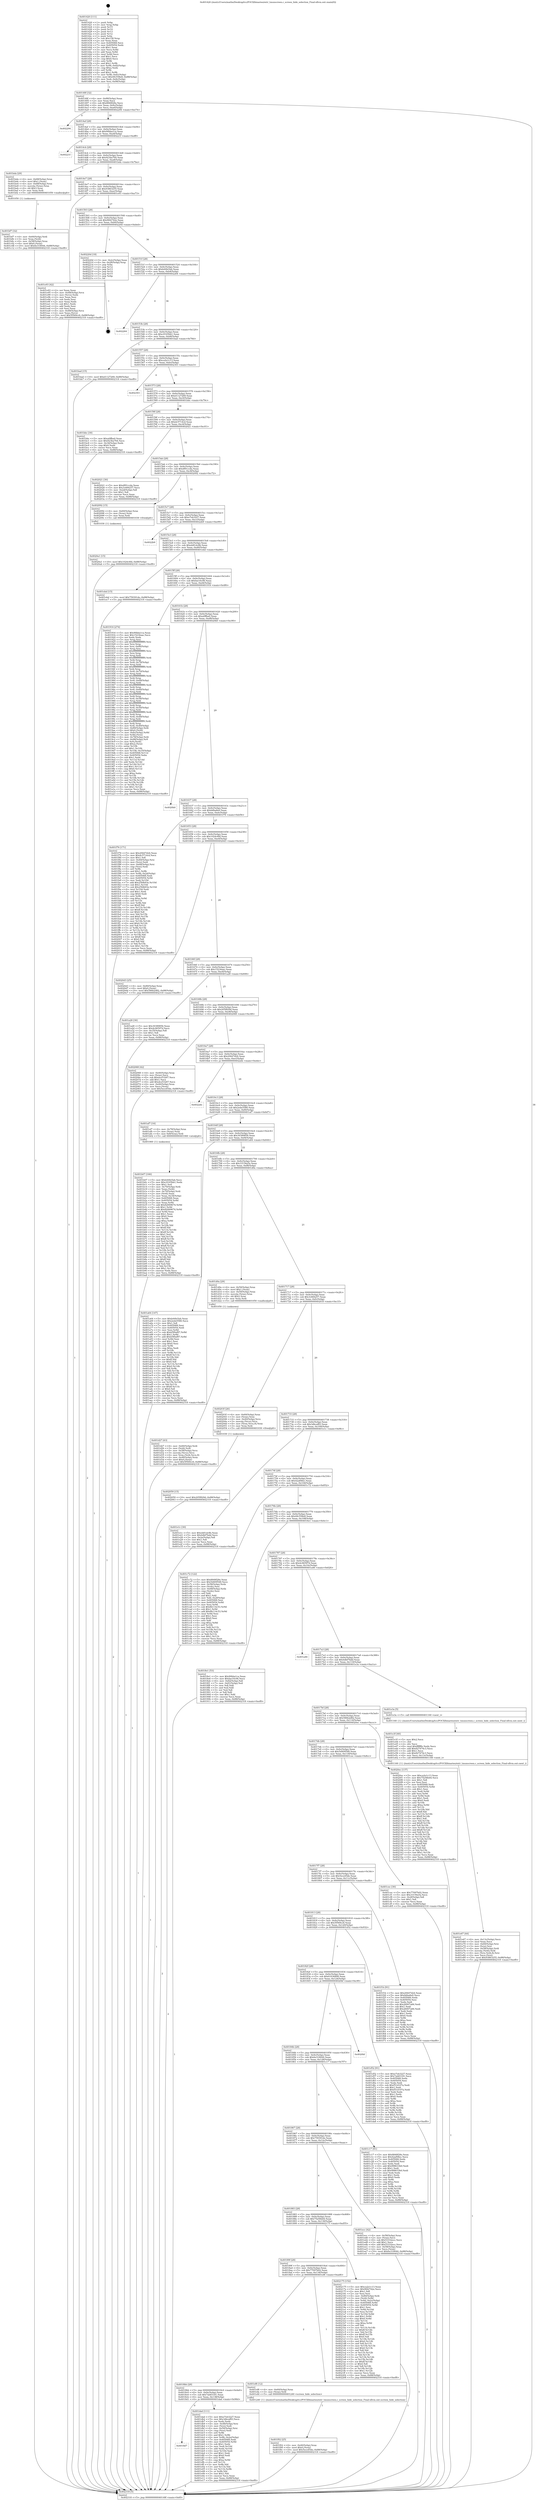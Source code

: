 digraph "0x401420" {
  label = "0x401420 (/mnt/c/Users/mathe/Desktop/tcc/POCII/binaries/extr_tmuxscreen.c_screen_hide_selection_Final-ollvm.out::main(0))"
  labelloc = "t"
  node[shape=record]

  Entry [label="",width=0.3,height=0.3,shape=circle,fillcolor=black,style=filled]
  "0x40148f" [label="{
     0x40148f [32]\l
     | [instrs]\l
     &nbsp;&nbsp;0x40148f \<+6\>: mov -0x88(%rbp),%eax\l
     &nbsp;&nbsp;0x401495 \<+2\>: mov %eax,%ecx\l
     &nbsp;&nbsp;0x401497 \<+6\>: sub $0x8848f28e,%ecx\l
     &nbsp;&nbsp;0x40149d \<+6\>: mov %eax,-0x9c(%rbp)\l
     &nbsp;&nbsp;0x4014a3 \<+6\>: mov %ecx,-0xa0(%rbp)\l
     &nbsp;&nbsp;0x4014a9 \<+6\>: je 0000000000402294 \<main+0xe74\>\l
  }"]
  "0x402294" [label="{
     0x402294\l
  }", style=dashed]
  "0x4014af" [label="{
     0x4014af [28]\l
     | [instrs]\l
     &nbsp;&nbsp;0x4014af \<+5\>: jmp 00000000004014b4 \<main+0x94\>\l
     &nbsp;&nbsp;0x4014b4 \<+6\>: mov -0x9c(%rbp),%eax\l
     &nbsp;&nbsp;0x4014ba \<+5\>: sub $0x90bba1ca,%eax\l
     &nbsp;&nbsp;0x4014bf \<+6\>: mov %eax,-0xa4(%rbp)\l
     &nbsp;&nbsp;0x4014c5 \<+6\>: je 000000000040221f \<main+0xdff\>\l
  }"]
  Exit [label="",width=0.3,height=0.3,shape=circle,fillcolor=black,style=filled,peripheries=2]
  "0x40221f" [label="{
     0x40221f\l
  }", style=dashed]
  "0x4014cb" [label="{
     0x4014cb [28]\l
     | [instrs]\l
     &nbsp;&nbsp;0x4014cb \<+5\>: jmp 00000000004014d0 \<main+0xb0\>\l
     &nbsp;&nbsp;0x4014d0 \<+6\>: mov -0x9c(%rbp),%eax\l
     &nbsp;&nbsp;0x4014d6 \<+5\>: sub $0x923ba764,%eax\l
     &nbsp;&nbsp;0x4014db \<+6\>: mov %eax,-0xa8(%rbp)\l
     &nbsp;&nbsp;0x4014e1 \<+6\>: je 0000000000401bda \<main+0x7ba\>\l
  }"]
  "0x4020a1" [label="{
     0x4020a1 [15]\l
     | [instrs]\l
     &nbsp;&nbsp;0x4020a1 \<+10\>: movl $0x1024c6fd,-0x88(%rbp)\l
     &nbsp;&nbsp;0x4020ab \<+5\>: jmp 0000000000402318 \<main+0xef8\>\l
  }"]
  "0x401bda" [label="{
     0x401bda [29]\l
     | [instrs]\l
     &nbsp;&nbsp;0x401bda \<+4\>: mov -0x68(%rbp),%rax\l
     &nbsp;&nbsp;0x401bde \<+6\>: movl $0x1,(%rax)\l
     &nbsp;&nbsp;0x401be4 \<+4\>: mov -0x68(%rbp),%rax\l
     &nbsp;&nbsp;0x401be8 \<+3\>: movslq (%rax),%rax\l
     &nbsp;&nbsp;0x401beb \<+4\>: shl $0x3,%rax\l
     &nbsp;&nbsp;0x401bef \<+3\>: mov %rax,%rdi\l
     &nbsp;&nbsp;0x401bf2 \<+5\>: call 0000000000401050 \<malloc@plt\>\l
     | [calls]\l
     &nbsp;&nbsp;0x401050 \{1\} (unknown)\l
  }"]
  "0x4014e7" [label="{
     0x4014e7 [28]\l
     | [instrs]\l
     &nbsp;&nbsp;0x4014e7 \<+5\>: jmp 00000000004014ec \<main+0xcc\>\l
     &nbsp;&nbsp;0x4014ec \<+6\>: mov -0x9c(%rbp),%eax\l
     &nbsp;&nbsp;0x4014f2 \<+5\>: sub $0x93863255,%eax\l
     &nbsp;&nbsp;0x4014f7 \<+6\>: mov %eax,-0xac(%rbp)\l
     &nbsp;&nbsp;0x4014fd \<+6\>: je 0000000000401e93 \<main+0xa73\>\l
  }"]
  "0x402059" [label="{
     0x402059 [15]\l
     | [instrs]\l
     &nbsp;&nbsp;0x402059 \<+10\>: movl $0x205f829d,-0x88(%rbp)\l
     &nbsp;&nbsp;0x402063 \<+5\>: jmp 0000000000402318 \<main+0xef8\>\l
  }"]
  "0x401e93" [label="{
     0x401e93 [42]\l
     | [instrs]\l
     &nbsp;&nbsp;0x401e93 \<+2\>: xor %eax,%eax\l
     &nbsp;&nbsp;0x401e95 \<+4\>: mov -0x48(%rbp),%rcx\l
     &nbsp;&nbsp;0x401e99 \<+2\>: mov (%rcx),%edx\l
     &nbsp;&nbsp;0x401e9b \<+2\>: mov %eax,%esi\l
     &nbsp;&nbsp;0x401e9d \<+2\>: sub %edx,%esi\l
     &nbsp;&nbsp;0x401e9f \<+2\>: mov %eax,%edx\l
     &nbsp;&nbsp;0x401ea1 \<+3\>: sub $0x1,%edx\l
     &nbsp;&nbsp;0x401ea4 \<+2\>: add %edx,%esi\l
     &nbsp;&nbsp;0x401ea6 \<+2\>: sub %esi,%eax\l
     &nbsp;&nbsp;0x401ea8 \<+4\>: mov -0x48(%rbp),%rcx\l
     &nbsp;&nbsp;0x401eac \<+2\>: mov %eax,(%rcx)\l
     &nbsp;&nbsp;0x401eae \<+10\>: movl $0x5f569cc6,-0x88(%rbp)\l
     &nbsp;&nbsp;0x401eb8 \<+5\>: jmp 0000000000402318 \<main+0xef8\>\l
  }"]
  "0x401503" [label="{
     0x401503 [28]\l
     | [instrs]\l
     &nbsp;&nbsp;0x401503 \<+5\>: jmp 0000000000401508 \<main+0xe8\>\l
     &nbsp;&nbsp;0x401508 \<+6\>: mov -0x9c(%rbp),%eax\l
     &nbsp;&nbsp;0x40150e \<+5\>: sub $0x9fd2742e,%eax\l
     &nbsp;&nbsp;0x401513 \<+6\>: mov %eax,-0xb0(%rbp)\l
     &nbsp;&nbsp;0x401519 \<+6\>: je 000000000040220d \<main+0xded\>\l
  }"]
  "0x401f02" [label="{
     0x401f02 [25]\l
     | [instrs]\l
     &nbsp;&nbsp;0x401f02 \<+4\>: mov -0x40(%rbp),%rax\l
     &nbsp;&nbsp;0x401f06 \<+6\>: movl $0x0,(%rax)\l
     &nbsp;&nbsp;0x401f0c \<+10\>: movl $0x5ece45de,-0x88(%rbp)\l
     &nbsp;&nbsp;0x401f16 \<+5\>: jmp 0000000000402318 \<main+0xef8\>\l
  }"]
  "0x40220d" [label="{
     0x40220d [18]\l
     | [instrs]\l
     &nbsp;&nbsp;0x40220d \<+3\>: mov -0x2c(%rbp),%eax\l
     &nbsp;&nbsp;0x402210 \<+4\>: lea -0x28(%rbp),%rsp\l
     &nbsp;&nbsp;0x402214 \<+1\>: pop %rbx\l
     &nbsp;&nbsp;0x402215 \<+2\>: pop %r12\l
     &nbsp;&nbsp;0x402217 \<+2\>: pop %r13\l
     &nbsp;&nbsp;0x402219 \<+2\>: pop %r14\l
     &nbsp;&nbsp;0x40221b \<+2\>: pop %r15\l
     &nbsp;&nbsp;0x40221d \<+1\>: pop %rbp\l
     &nbsp;&nbsp;0x40221e \<+1\>: ret\l
  }"]
  "0x40151f" [label="{
     0x40151f [28]\l
     | [instrs]\l
     &nbsp;&nbsp;0x40151f \<+5\>: jmp 0000000000401524 \<main+0x104\>\l
     &nbsp;&nbsp;0x401524 \<+6\>: mov -0x9c(%rbp),%eax\l
     &nbsp;&nbsp;0x40152a \<+5\>: sub $0xb44fe5ab,%eax\l
     &nbsp;&nbsp;0x40152f \<+6\>: mov %eax,-0xb4(%rbp)\l
     &nbsp;&nbsp;0x401535 \<+6\>: je 0000000000402264 \<main+0xe44\>\l
  }"]
  "0x401e67" [label="{
     0x401e67 [44]\l
     | [instrs]\l
     &nbsp;&nbsp;0x401e67 \<+6\>: mov -0x13c(%rbp),%ecx\l
     &nbsp;&nbsp;0x401e6d \<+3\>: imul %eax,%ecx\l
     &nbsp;&nbsp;0x401e70 \<+4\>: mov -0x60(%rbp),%rsi\l
     &nbsp;&nbsp;0x401e74 \<+3\>: mov (%rsi),%rsi\l
     &nbsp;&nbsp;0x401e77 \<+4\>: mov -0x58(%rbp),%rdi\l
     &nbsp;&nbsp;0x401e7b \<+3\>: movslq (%rdi),%rdi\l
     &nbsp;&nbsp;0x401e7e \<+4\>: mov (%rsi,%rdi,8),%rsi\l
     &nbsp;&nbsp;0x401e82 \<+2\>: mov %ecx,(%rsi)\l
     &nbsp;&nbsp;0x401e84 \<+10\>: movl $0x93863255,-0x88(%rbp)\l
     &nbsp;&nbsp;0x401e8e \<+5\>: jmp 0000000000402318 \<main+0xef8\>\l
  }"]
  "0x402264" [label="{
     0x402264\l
  }", style=dashed]
  "0x40153b" [label="{
     0x40153b [28]\l
     | [instrs]\l
     &nbsp;&nbsp;0x40153b \<+5\>: jmp 0000000000401540 \<main+0x120\>\l
     &nbsp;&nbsp;0x401540 \<+6\>: mov -0x9c(%rbp),%eax\l
     &nbsp;&nbsp;0x401546 \<+5\>: sub $0xc9165bb1,%eax\l
     &nbsp;&nbsp;0x40154b \<+6\>: mov %eax,-0xb8(%rbp)\l
     &nbsp;&nbsp;0x401551 \<+6\>: je 0000000000401bad \<main+0x78d\>\l
  }"]
  "0x401e3f" [label="{
     0x401e3f [40]\l
     | [instrs]\l
     &nbsp;&nbsp;0x401e3f \<+5\>: mov $0x2,%ecx\l
     &nbsp;&nbsp;0x401e44 \<+1\>: cltd\l
     &nbsp;&nbsp;0x401e45 \<+2\>: idiv %ecx\l
     &nbsp;&nbsp;0x401e47 \<+6\>: imul $0xfffffffe,%edx,%ecx\l
     &nbsp;&nbsp;0x401e4d \<+6\>: add $0x827474c3,%ecx\l
     &nbsp;&nbsp;0x401e53 \<+3\>: add $0x1,%ecx\l
     &nbsp;&nbsp;0x401e56 \<+6\>: sub $0x827474c3,%ecx\l
     &nbsp;&nbsp;0x401e5c \<+6\>: mov %ecx,-0x13c(%rbp)\l
     &nbsp;&nbsp;0x401e62 \<+5\>: call 0000000000401160 \<next_i\>\l
     | [calls]\l
     &nbsp;&nbsp;0x401160 \{1\} (/mnt/c/Users/mathe/Desktop/tcc/POCII/binaries/extr_tmuxscreen.c_screen_hide_selection_Final-ollvm.out::next_i)\l
  }"]
  "0x401bad" [label="{
     0x401bad [15]\l
     | [instrs]\l
     &nbsp;&nbsp;0x401bad \<+10\>: movl $0xd1127269,-0x88(%rbp)\l
     &nbsp;&nbsp;0x401bb7 \<+5\>: jmp 0000000000402318 \<main+0xef8\>\l
  }"]
  "0x401557" [label="{
     0x401557 [28]\l
     | [instrs]\l
     &nbsp;&nbsp;0x401557 \<+5\>: jmp 000000000040155c \<main+0x13c\>\l
     &nbsp;&nbsp;0x40155c \<+6\>: mov -0x9c(%rbp),%eax\l
     &nbsp;&nbsp;0x401562 \<+5\>: sub $0xca2e1c13,%eax\l
     &nbsp;&nbsp;0x401567 \<+6\>: mov %eax,-0xbc(%rbp)\l
     &nbsp;&nbsp;0x40156d \<+6\>: je 0000000000402303 \<main+0xee3\>\l
  }"]
  "0x4018d7" [label="{
     0x4018d7\l
  }", style=dashed]
  "0x402303" [label="{
     0x402303\l
  }", style=dashed]
  "0x401573" [label="{
     0x401573 [28]\l
     | [instrs]\l
     &nbsp;&nbsp;0x401573 \<+5\>: jmp 0000000000401578 \<main+0x158\>\l
     &nbsp;&nbsp;0x401578 \<+6\>: mov -0x9c(%rbp),%eax\l
     &nbsp;&nbsp;0x40157e \<+5\>: sub $0xd1127269,%eax\l
     &nbsp;&nbsp;0x401583 \<+6\>: mov %eax,-0xc0(%rbp)\l
     &nbsp;&nbsp;0x401589 \<+6\>: je 0000000000401bbc \<main+0x79c\>\l
  }"]
  "0x401dad" [label="{
     0x401dad [111]\l
     | [instrs]\l
     &nbsp;&nbsp;0x401dad \<+5\>: mov $0xe7eb3227,%eax\l
     &nbsp;&nbsp;0x401db2 \<+5\>: mov $0x3dbcaf83,%ecx\l
     &nbsp;&nbsp;0x401db7 \<+2\>: xor %edx,%edx\l
     &nbsp;&nbsp;0x401db9 \<+4\>: mov -0x48(%rbp),%rsi\l
     &nbsp;&nbsp;0x401dbd \<+2\>: mov (%rsi),%edi\l
     &nbsp;&nbsp;0x401dbf \<+4\>: mov -0x50(%rbp),%rsi\l
     &nbsp;&nbsp;0x401dc3 \<+2\>: cmp (%rsi),%edi\l
     &nbsp;&nbsp;0x401dc5 \<+4\>: setl %r8b\l
     &nbsp;&nbsp;0x401dc9 \<+4\>: and $0x1,%r8b\l
     &nbsp;&nbsp;0x401dcd \<+4\>: mov %r8b,-0x2e(%rbp)\l
     &nbsp;&nbsp;0x401dd1 \<+7\>: mov 0x405068,%edi\l
     &nbsp;&nbsp;0x401dd8 \<+8\>: mov 0x405054,%r9d\l
     &nbsp;&nbsp;0x401de0 \<+3\>: sub $0x1,%edx\l
     &nbsp;&nbsp;0x401de3 \<+3\>: mov %edi,%r10d\l
     &nbsp;&nbsp;0x401de6 \<+3\>: add %edx,%r10d\l
     &nbsp;&nbsp;0x401de9 \<+4\>: imul %r10d,%edi\l
     &nbsp;&nbsp;0x401ded \<+3\>: and $0x1,%edi\l
     &nbsp;&nbsp;0x401df0 \<+3\>: cmp $0x0,%edi\l
     &nbsp;&nbsp;0x401df3 \<+4\>: sete %r8b\l
     &nbsp;&nbsp;0x401df7 \<+4\>: cmp $0xa,%r9d\l
     &nbsp;&nbsp;0x401dfb \<+4\>: setl %r11b\l
     &nbsp;&nbsp;0x401dff \<+3\>: mov %r8b,%bl\l
     &nbsp;&nbsp;0x401e02 \<+3\>: and %r11b,%bl\l
     &nbsp;&nbsp;0x401e05 \<+3\>: xor %r11b,%r8b\l
     &nbsp;&nbsp;0x401e08 \<+3\>: or %r8b,%bl\l
     &nbsp;&nbsp;0x401e0b \<+3\>: test $0x1,%bl\l
     &nbsp;&nbsp;0x401e0e \<+3\>: cmovne %ecx,%eax\l
     &nbsp;&nbsp;0x401e11 \<+6\>: mov %eax,-0x88(%rbp)\l
     &nbsp;&nbsp;0x401e17 \<+5\>: jmp 0000000000402318 \<main+0xef8\>\l
  }"]
  "0x401bbc" [label="{
     0x401bbc [30]\l
     | [instrs]\l
     &nbsp;&nbsp;0x401bbc \<+5\>: mov $0xa0ffba0,%eax\l
     &nbsp;&nbsp;0x401bc1 \<+5\>: mov $0x923ba764,%ecx\l
     &nbsp;&nbsp;0x401bc6 \<+3\>: mov -0x34(%rbp),%edx\l
     &nbsp;&nbsp;0x401bc9 \<+3\>: cmp $0x0,%edx\l
     &nbsp;&nbsp;0x401bcc \<+3\>: cmove %ecx,%eax\l
     &nbsp;&nbsp;0x401bcf \<+6\>: mov %eax,-0x88(%rbp)\l
     &nbsp;&nbsp;0x401bd5 \<+5\>: jmp 0000000000402318 \<main+0xef8\>\l
  }"]
  "0x40158f" [label="{
     0x40158f [28]\l
     | [instrs]\l
     &nbsp;&nbsp;0x40158f \<+5\>: jmp 0000000000401594 \<main+0x174\>\l
     &nbsp;&nbsp;0x401594 \<+6\>: mov -0x9c(%rbp),%eax\l
     &nbsp;&nbsp;0x40159a \<+5\>: sub $0xdc5714cd,%eax\l
     &nbsp;&nbsp;0x40159f \<+6\>: mov %eax,-0xc4(%rbp)\l
     &nbsp;&nbsp;0x4015a5 \<+6\>: je 0000000000402021 \<main+0xc01\>\l
  }"]
  "0x4018bb" [label="{
     0x4018bb [28]\l
     | [instrs]\l
     &nbsp;&nbsp;0x4018bb \<+5\>: jmp 00000000004018c0 \<main+0x4a0\>\l
     &nbsp;&nbsp;0x4018c0 \<+6\>: mov -0x9c(%rbp),%eax\l
     &nbsp;&nbsp;0x4018c6 \<+5\>: sub $0x7ab83181,%eax\l
     &nbsp;&nbsp;0x4018cb \<+6\>: mov %eax,-0x138(%rbp)\l
     &nbsp;&nbsp;0x4018d1 \<+6\>: je 0000000000401dad \<main+0x98d\>\l
  }"]
  "0x402021" [label="{
     0x402021 [30]\l
     | [instrs]\l
     &nbsp;&nbsp;0x402021 \<+5\>: mov $0xdf91ccda,%eax\l
     &nbsp;&nbsp;0x402026 \<+5\>: mov $0x3c684257,%ecx\l
     &nbsp;&nbsp;0x40202b \<+3\>: mov -0x2d(%rbp),%dl\l
     &nbsp;&nbsp;0x40202e \<+3\>: test $0x1,%dl\l
     &nbsp;&nbsp;0x402031 \<+3\>: cmovne %ecx,%eax\l
     &nbsp;&nbsp;0x402034 \<+6\>: mov %eax,-0x88(%rbp)\l
     &nbsp;&nbsp;0x40203a \<+5\>: jmp 0000000000402318 \<main+0xef8\>\l
  }"]
  "0x4015ab" [label="{
     0x4015ab [28]\l
     | [instrs]\l
     &nbsp;&nbsp;0x4015ab \<+5\>: jmp 00000000004015b0 \<main+0x190\>\l
     &nbsp;&nbsp;0x4015b0 \<+6\>: mov -0x9c(%rbp),%eax\l
     &nbsp;&nbsp;0x4015b6 \<+5\>: sub $0xdf91ccda,%eax\l
     &nbsp;&nbsp;0x4015bb \<+6\>: mov %eax,-0xc8(%rbp)\l
     &nbsp;&nbsp;0x4015c1 \<+6\>: je 0000000000402092 \<main+0xc72\>\l
  }"]
  "0x401ef6" [label="{
     0x401ef6 [12]\l
     | [instrs]\l
     &nbsp;&nbsp;0x401ef6 \<+4\>: mov -0x60(%rbp),%rax\l
     &nbsp;&nbsp;0x401efa \<+3\>: mov (%rax),%rdi\l
     &nbsp;&nbsp;0x401efd \<+5\>: call 0000000000401240 \<screen_hide_selection\>\l
     | [calls]\l
     &nbsp;&nbsp;0x401240 \{1\} (/mnt/c/Users/mathe/Desktop/tcc/POCII/binaries/extr_tmuxscreen.c_screen_hide_selection_Final-ollvm.out::screen_hide_selection)\l
  }"]
  "0x402092" [label="{
     0x402092 [15]\l
     | [instrs]\l
     &nbsp;&nbsp;0x402092 \<+4\>: mov -0x60(%rbp),%rax\l
     &nbsp;&nbsp;0x402096 \<+3\>: mov (%rax),%rax\l
     &nbsp;&nbsp;0x402099 \<+3\>: mov %rax,%rdi\l
     &nbsp;&nbsp;0x40209c \<+5\>: call 0000000000401030 \<free@plt\>\l
     | [calls]\l
     &nbsp;&nbsp;0x401030 \{1\} (unknown)\l
  }"]
  "0x4015c7" [label="{
     0x4015c7 [28]\l
     | [instrs]\l
     &nbsp;&nbsp;0x4015c7 \<+5\>: jmp 00000000004015cc \<main+0x1ac\>\l
     &nbsp;&nbsp;0x4015cc \<+6\>: mov -0x9c(%rbp),%eax\l
     &nbsp;&nbsp;0x4015d2 \<+5\>: sub $0xe7eb3227,%eax\l
     &nbsp;&nbsp;0x4015d7 \<+6\>: mov %eax,-0xcc(%rbp)\l
     &nbsp;&nbsp;0x4015dd \<+6\>: je 00000000004022b9 \<main+0xe99\>\l
  }"]
  "0x40189f" [label="{
     0x40189f [28]\l
     | [instrs]\l
     &nbsp;&nbsp;0x40189f \<+5\>: jmp 00000000004018a4 \<main+0x484\>\l
     &nbsp;&nbsp;0x4018a4 \<+6\>: mov -0x9c(%rbp),%eax\l
     &nbsp;&nbsp;0x4018aa \<+5\>: sub $0x77097b02,%eax\l
     &nbsp;&nbsp;0x4018af \<+6\>: mov %eax,-0x134(%rbp)\l
     &nbsp;&nbsp;0x4018b5 \<+6\>: je 0000000000401ef6 \<main+0xad6\>\l
  }"]
  "0x4022b9" [label="{
     0x4022b9\l
  }", style=dashed]
  "0x4015e3" [label="{
     0x4015e3 [28]\l
     | [instrs]\l
     &nbsp;&nbsp;0x4015e3 \<+5\>: jmp 00000000004015e8 \<main+0x1c8\>\l
     &nbsp;&nbsp;0x4015e8 \<+6\>: mov -0x9c(%rbp),%eax\l
     &nbsp;&nbsp;0x4015ee \<+5\>: sub $0xeb81dc8b,%eax\l
     &nbsp;&nbsp;0x4015f3 \<+6\>: mov %eax,-0xd0(%rbp)\l
     &nbsp;&nbsp;0x4015f9 \<+6\>: je 0000000000401ebd \<main+0xa9d\>\l
  }"]
  "0x402175" [label="{
     0x402175 [152]\l
     | [instrs]\l
     &nbsp;&nbsp;0x402175 \<+5\>: mov $0xca2e1c13,%eax\l
     &nbsp;&nbsp;0x40217a \<+5\>: mov $0x9fd2742e,%ecx\l
     &nbsp;&nbsp;0x40217f \<+2\>: mov $0x1,%dl\l
     &nbsp;&nbsp;0x402181 \<+2\>: xor %esi,%esi\l
     &nbsp;&nbsp;0x402183 \<+4\>: mov -0x80(%rbp),%rdi\l
     &nbsp;&nbsp;0x402187 \<+3\>: mov (%rdi),%r8d\l
     &nbsp;&nbsp;0x40218a \<+4\>: mov %r8d,-0x2c(%rbp)\l
     &nbsp;&nbsp;0x40218e \<+8\>: mov 0x405068,%r8d\l
     &nbsp;&nbsp;0x402196 \<+8\>: mov 0x405054,%r9d\l
     &nbsp;&nbsp;0x40219e \<+3\>: sub $0x1,%esi\l
     &nbsp;&nbsp;0x4021a1 \<+3\>: mov %r8d,%r10d\l
     &nbsp;&nbsp;0x4021a4 \<+3\>: add %esi,%r10d\l
     &nbsp;&nbsp;0x4021a7 \<+4\>: imul %r10d,%r8d\l
     &nbsp;&nbsp;0x4021ab \<+4\>: and $0x1,%r8d\l
     &nbsp;&nbsp;0x4021af \<+4\>: cmp $0x0,%r8d\l
     &nbsp;&nbsp;0x4021b3 \<+4\>: sete %r11b\l
     &nbsp;&nbsp;0x4021b7 \<+4\>: cmp $0xa,%r9d\l
     &nbsp;&nbsp;0x4021bb \<+3\>: setl %bl\l
     &nbsp;&nbsp;0x4021be \<+3\>: mov %r11b,%r14b\l
     &nbsp;&nbsp;0x4021c1 \<+4\>: xor $0xff,%r14b\l
     &nbsp;&nbsp;0x4021c5 \<+3\>: mov %bl,%r15b\l
     &nbsp;&nbsp;0x4021c8 \<+4\>: xor $0xff,%r15b\l
     &nbsp;&nbsp;0x4021cc \<+3\>: xor $0x0,%dl\l
     &nbsp;&nbsp;0x4021cf \<+3\>: mov %r14b,%r12b\l
     &nbsp;&nbsp;0x4021d2 \<+4\>: and $0x0,%r12b\l
     &nbsp;&nbsp;0x4021d6 \<+3\>: and %dl,%r11b\l
     &nbsp;&nbsp;0x4021d9 \<+3\>: mov %r15b,%r13b\l
     &nbsp;&nbsp;0x4021dc \<+4\>: and $0x0,%r13b\l
     &nbsp;&nbsp;0x4021e0 \<+2\>: and %dl,%bl\l
     &nbsp;&nbsp;0x4021e2 \<+3\>: or %r11b,%r12b\l
     &nbsp;&nbsp;0x4021e5 \<+3\>: or %bl,%r13b\l
     &nbsp;&nbsp;0x4021e8 \<+3\>: xor %r13b,%r12b\l
     &nbsp;&nbsp;0x4021eb \<+3\>: or %r15b,%r14b\l
     &nbsp;&nbsp;0x4021ee \<+4\>: xor $0xff,%r14b\l
     &nbsp;&nbsp;0x4021f2 \<+3\>: or $0x0,%dl\l
     &nbsp;&nbsp;0x4021f5 \<+3\>: and %dl,%r14b\l
     &nbsp;&nbsp;0x4021f8 \<+3\>: or %r14b,%r12b\l
     &nbsp;&nbsp;0x4021fb \<+4\>: test $0x1,%r12b\l
     &nbsp;&nbsp;0x4021ff \<+3\>: cmovne %ecx,%eax\l
     &nbsp;&nbsp;0x402202 \<+6\>: mov %eax,-0x88(%rbp)\l
     &nbsp;&nbsp;0x402208 \<+5\>: jmp 0000000000402318 \<main+0xef8\>\l
  }"]
  "0x401ebd" [label="{
     0x401ebd [15]\l
     | [instrs]\l
     &nbsp;&nbsp;0x401ebd \<+10\>: movl $0x759391de,-0x88(%rbp)\l
     &nbsp;&nbsp;0x401ec7 \<+5\>: jmp 0000000000402318 \<main+0xef8\>\l
  }"]
  "0x4015ff" [label="{
     0x4015ff [28]\l
     | [instrs]\l
     &nbsp;&nbsp;0x4015ff \<+5\>: jmp 0000000000401604 \<main+0x1e4\>\l
     &nbsp;&nbsp;0x401604 \<+6\>: mov -0x9c(%rbp),%eax\l
     &nbsp;&nbsp;0x40160a \<+5\>: sub $0xfae16c06,%eax\l
     &nbsp;&nbsp;0x40160f \<+6\>: mov %eax,-0xd4(%rbp)\l
     &nbsp;&nbsp;0x401615 \<+6\>: je 0000000000401916 \<main+0x4f6\>\l
  }"]
  "0x401883" [label="{
     0x401883 [28]\l
     | [instrs]\l
     &nbsp;&nbsp;0x401883 \<+5\>: jmp 0000000000401888 \<main+0x468\>\l
     &nbsp;&nbsp;0x401888 \<+6\>: mov -0x9c(%rbp),%eax\l
     &nbsp;&nbsp;0x40188e \<+5\>: sub $0x75a56b44,%eax\l
     &nbsp;&nbsp;0x401893 \<+6\>: mov %eax,-0x130(%rbp)\l
     &nbsp;&nbsp;0x401899 \<+6\>: je 0000000000402175 \<main+0xd55\>\l
  }"]
  "0x401916" [label="{
     0x401916 [274]\l
     | [instrs]\l
     &nbsp;&nbsp;0x401916 \<+5\>: mov $0x90bba1ca,%eax\l
     &nbsp;&nbsp;0x40191b \<+5\>: mov $0x15234aac,%ecx\l
     &nbsp;&nbsp;0x401920 \<+2\>: xor %edx,%edx\l
     &nbsp;&nbsp;0x401922 \<+3\>: mov %rsp,%rsi\l
     &nbsp;&nbsp;0x401925 \<+4\>: add $0xfffffffffffffff0,%rsi\l
     &nbsp;&nbsp;0x401929 \<+3\>: mov %rsi,%rsp\l
     &nbsp;&nbsp;0x40192c \<+4\>: mov %rsi,-0x80(%rbp)\l
     &nbsp;&nbsp;0x401930 \<+3\>: mov %rsp,%rsi\l
     &nbsp;&nbsp;0x401933 \<+4\>: add $0xfffffffffffffff0,%rsi\l
     &nbsp;&nbsp;0x401937 \<+3\>: mov %rsi,%rsp\l
     &nbsp;&nbsp;0x40193a \<+3\>: mov %rsp,%rdi\l
     &nbsp;&nbsp;0x40193d \<+4\>: add $0xfffffffffffffff0,%rdi\l
     &nbsp;&nbsp;0x401941 \<+3\>: mov %rdi,%rsp\l
     &nbsp;&nbsp;0x401944 \<+4\>: mov %rdi,-0x78(%rbp)\l
     &nbsp;&nbsp;0x401948 \<+3\>: mov %rsp,%rdi\l
     &nbsp;&nbsp;0x40194b \<+4\>: add $0xfffffffffffffff0,%rdi\l
     &nbsp;&nbsp;0x40194f \<+3\>: mov %rdi,%rsp\l
     &nbsp;&nbsp;0x401952 \<+4\>: mov %rdi,-0x70(%rbp)\l
     &nbsp;&nbsp;0x401956 \<+3\>: mov %rsp,%rdi\l
     &nbsp;&nbsp;0x401959 \<+4\>: add $0xfffffffffffffff0,%rdi\l
     &nbsp;&nbsp;0x40195d \<+3\>: mov %rdi,%rsp\l
     &nbsp;&nbsp;0x401960 \<+4\>: mov %rdi,-0x68(%rbp)\l
     &nbsp;&nbsp;0x401964 \<+3\>: mov %rsp,%rdi\l
     &nbsp;&nbsp;0x401967 \<+4\>: add $0xfffffffffffffff0,%rdi\l
     &nbsp;&nbsp;0x40196b \<+3\>: mov %rdi,%rsp\l
     &nbsp;&nbsp;0x40196e \<+4\>: mov %rdi,-0x60(%rbp)\l
     &nbsp;&nbsp;0x401972 \<+3\>: mov %rsp,%rdi\l
     &nbsp;&nbsp;0x401975 \<+4\>: add $0xfffffffffffffff0,%rdi\l
     &nbsp;&nbsp;0x401979 \<+3\>: mov %rdi,%rsp\l
     &nbsp;&nbsp;0x40197c \<+4\>: mov %rdi,-0x58(%rbp)\l
     &nbsp;&nbsp;0x401980 \<+3\>: mov %rsp,%rdi\l
     &nbsp;&nbsp;0x401983 \<+4\>: add $0xfffffffffffffff0,%rdi\l
     &nbsp;&nbsp;0x401987 \<+3\>: mov %rdi,%rsp\l
     &nbsp;&nbsp;0x40198a \<+4\>: mov %rdi,-0x50(%rbp)\l
     &nbsp;&nbsp;0x40198e \<+3\>: mov %rsp,%rdi\l
     &nbsp;&nbsp;0x401991 \<+4\>: add $0xfffffffffffffff0,%rdi\l
     &nbsp;&nbsp;0x401995 \<+3\>: mov %rdi,%rsp\l
     &nbsp;&nbsp;0x401998 \<+4\>: mov %rdi,-0x48(%rbp)\l
     &nbsp;&nbsp;0x40199c \<+3\>: mov %rsp,%rdi\l
     &nbsp;&nbsp;0x40199f \<+4\>: add $0xfffffffffffffff0,%rdi\l
     &nbsp;&nbsp;0x4019a3 \<+3\>: mov %rdi,%rsp\l
     &nbsp;&nbsp;0x4019a6 \<+4\>: mov %rdi,-0x40(%rbp)\l
     &nbsp;&nbsp;0x4019aa \<+4\>: mov -0x80(%rbp),%rdi\l
     &nbsp;&nbsp;0x4019ae \<+6\>: movl $0x0,(%rdi)\l
     &nbsp;&nbsp;0x4019b4 \<+7\>: mov -0x8c(%rbp),%r8d\l
     &nbsp;&nbsp;0x4019bb \<+3\>: mov %r8d,(%rsi)\l
     &nbsp;&nbsp;0x4019be \<+4\>: mov -0x78(%rbp),%rdi\l
     &nbsp;&nbsp;0x4019c2 \<+7\>: mov -0x98(%rbp),%r9\l
     &nbsp;&nbsp;0x4019c9 \<+3\>: mov %r9,(%rdi)\l
     &nbsp;&nbsp;0x4019cc \<+3\>: cmpl $0x2,(%rsi)\l
     &nbsp;&nbsp;0x4019cf \<+4\>: setne %r10b\l
     &nbsp;&nbsp;0x4019d3 \<+4\>: and $0x1,%r10b\l
     &nbsp;&nbsp;0x4019d7 \<+4\>: mov %r10b,-0x35(%rbp)\l
     &nbsp;&nbsp;0x4019db \<+8\>: mov 0x405068,%r11d\l
     &nbsp;&nbsp;0x4019e3 \<+7\>: mov 0x405054,%ebx\l
     &nbsp;&nbsp;0x4019ea \<+3\>: sub $0x1,%edx\l
     &nbsp;&nbsp;0x4019ed \<+3\>: mov %r11d,%r14d\l
     &nbsp;&nbsp;0x4019f0 \<+3\>: add %edx,%r14d\l
     &nbsp;&nbsp;0x4019f3 \<+4\>: imul %r14d,%r11d\l
     &nbsp;&nbsp;0x4019f7 \<+4\>: and $0x1,%r11d\l
     &nbsp;&nbsp;0x4019fb \<+4\>: cmp $0x0,%r11d\l
     &nbsp;&nbsp;0x4019ff \<+4\>: sete %r10b\l
     &nbsp;&nbsp;0x401a03 \<+3\>: cmp $0xa,%ebx\l
     &nbsp;&nbsp;0x401a06 \<+4\>: setl %r15b\l
     &nbsp;&nbsp;0x401a0a \<+3\>: mov %r10b,%r12b\l
     &nbsp;&nbsp;0x401a0d \<+3\>: and %r15b,%r12b\l
     &nbsp;&nbsp;0x401a10 \<+3\>: xor %r15b,%r10b\l
     &nbsp;&nbsp;0x401a13 \<+3\>: or %r10b,%r12b\l
     &nbsp;&nbsp;0x401a16 \<+4\>: test $0x1,%r12b\l
     &nbsp;&nbsp;0x401a1a \<+3\>: cmovne %ecx,%eax\l
     &nbsp;&nbsp;0x401a1d \<+6\>: mov %eax,-0x88(%rbp)\l
     &nbsp;&nbsp;0x401a23 \<+5\>: jmp 0000000000402318 \<main+0xef8\>\l
  }"]
  "0x40161b" [label="{
     0x40161b [28]\l
     | [instrs]\l
     &nbsp;&nbsp;0x40161b \<+5\>: jmp 0000000000401620 \<main+0x200\>\l
     &nbsp;&nbsp;0x401620 \<+6\>: mov -0x9c(%rbp),%eax\l
     &nbsp;&nbsp;0x401626 \<+5\>: sub $0xa0ffba0,%eax\l
     &nbsp;&nbsp;0x40162b \<+6\>: mov %eax,-0xd8(%rbp)\l
     &nbsp;&nbsp;0x401631 \<+6\>: je 00000000004020b0 \<main+0xc90\>\l
  }"]
  "0x401ecc" [label="{
     0x401ecc [42]\l
     | [instrs]\l
     &nbsp;&nbsp;0x401ecc \<+4\>: mov -0x58(%rbp),%rax\l
     &nbsp;&nbsp;0x401ed0 \<+2\>: mov (%rax),%ecx\l
     &nbsp;&nbsp;0x401ed2 \<+6\>: sub $0x53332ecc,%ecx\l
     &nbsp;&nbsp;0x401ed8 \<+3\>: add $0x1,%ecx\l
     &nbsp;&nbsp;0x401edb \<+6\>: add $0x53332ecc,%ecx\l
     &nbsp;&nbsp;0x401ee1 \<+4\>: mov -0x58(%rbp),%rax\l
     &nbsp;&nbsp;0x401ee5 \<+2\>: mov %ecx,(%rax)\l
     &nbsp;&nbsp;0x401ee7 \<+10\>: movl $0x6e318044,-0x88(%rbp)\l
     &nbsp;&nbsp;0x401ef1 \<+5\>: jmp 0000000000402318 \<main+0xef8\>\l
  }"]
  "0x4020b0" [label="{
     0x4020b0\l
  }", style=dashed]
  "0x401637" [label="{
     0x401637 [28]\l
     | [instrs]\l
     &nbsp;&nbsp;0x401637 \<+5\>: jmp 000000000040163c \<main+0x21c\>\l
     &nbsp;&nbsp;0x40163c \<+6\>: mov -0x9c(%rbp),%eax\l
     &nbsp;&nbsp;0x401642 \<+5\>: sub $0xb6ba8e0,%eax\l
     &nbsp;&nbsp;0x401647 \<+6\>: mov %eax,-0xdc(%rbp)\l
     &nbsp;&nbsp;0x40164d \<+6\>: je 0000000000401f76 \<main+0xb56\>\l
  }"]
  "0x401d27" [label="{
     0x401d27 [43]\l
     | [instrs]\l
     &nbsp;&nbsp;0x401d27 \<+4\>: mov -0x60(%rbp),%rdi\l
     &nbsp;&nbsp;0x401d2b \<+3\>: mov (%rdi),%rdi\l
     &nbsp;&nbsp;0x401d2e \<+4\>: mov -0x58(%rbp),%rcx\l
     &nbsp;&nbsp;0x401d32 \<+3\>: movslq (%rcx),%rcx\l
     &nbsp;&nbsp;0x401d35 \<+4\>: mov %rax,(%rdi,%rcx,8)\l
     &nbsp;&nbsp;0x401d39 \<+4\>: mov -0x48(%rbp),%rax\l
     &nbsp;&nbsp;0x401d3d \<+6\>: movl $0x0,(%rax)\l
     &nbsp;&nbsp;0x401d43 \<+10\>: movl $0x5f569cc6,-0x88(%rbp)\l
     &nbsp;&nbsp;0x401d4d \<+5\>: jmp 0000000000402318 \<main+0xef8\>\l
  }"]
  "0x401f76" [label="{
     0x401f76 [171]\l
     | [instrs]\l
     &nbsp;&nbsp;0x401f76 \<+5\>: mov $0x29447d24,%eax\l
     &nbsp;&nbsp;0x401f7b \<+5\>: mov $0xdc5714cd,%ecx\l
     &nbsp;&nbsp;0x401f80 \<+2\>: mov $0x1,%dl\l
     &nbsp;&nbsp;0x401f82 \<+4\>: mov -0x40(%rbp),%rsi\l
     &nbsp;&nbsp;0x401f86 \<+2\>: mov (%rsi),%edi\l
     &nbsp;&nbsp;0x401f88 \<+4\>: mov -0x68(%rbp),%rsi\l
     &nbsp;&nbsp;0x401f8c \<+2\>: cmp (%rsi),%edi\l
     &nbsp;&nbsp;0x401f8e \<+4\>: setl %r8b\l
     &nbsp;&nbsp;0x401f92 \<+4\>: and $0x1,%r8b\l
     &nbsp;&nbsp;0x401f96 \<+4\>: mov %r8b,-0x2d(%rbp)\l
     &nbsp;&nbsp;0x401f9a \<+7\>: mov 0x405068,%edi\l
     &nbsp;&nbsp;0x401fa1 \<+8\>: mov 0x405054,%r9d\l
     &nbsp;&nbsp;0x401fa9 \<+3\>: mov %edi,%r10d\l
     &nbsp;&nbsp;0x401fac \<+7\>: add $0x25fdb93e,%r10d\l
     &nbsp;&nbsp;0x401fb3 \<+4\>: sub $0x1,%r10d\l
     &nbsp;&nbsp;0x401fb7 \<+7\>: sub $0x25fdb93e,%r10d\l
     &nbsp;&nbsp;0x401fbe \<+4\>: imul %r10d,%edi\l
     &nbsp;&nbsp;0x401fc2 \<+3\>: and $0x1,%edi\l
     &nbsp;&nbsp;0x401fc5 \<+3\>: cmp $0x0,%edi\l
     &nbsp;&nbsp;0x401fc8 \<+4\>: sete %r8b\l
     &nbsp;&nbsp;0x401fcc \<+4\>: cmp $0xa,%r9d\l
     &nbsp;&nbsp;0x401fd0 \<+4\>: setl %r11b\l
     &nbsp;&nbsp;0x401fd4 \<+3\>: mov %r8b,%bl\l
     &nbsp;&nbsp;0x401fd7 \<+3\>: xor $0xff,%bl\l
     &nbsp;&nbsp;0x401fda \<+3\>: mov %r11b,%r14b\l
     &nbsp;&nbsp;0x401fdd \<+4\>: xor $0xff,%r14b\l
     &nbsp;&nbsp;0x401fe1 \<+3\>: xor $0x0,%dl\l
     &nbsp;&nbsp;0x401fe4 \<+3\>: mov %bl,%r15b\l
     &nbsp;&nbsp;0x401fe7 \<+4\>: and $0x0,%r15b\l
     &nbsp;&nbsp;0x401feb \<+3\>: and %dl,%r8b\l
     &nbsp;&nbsp;0x401fee \<+3\>: mov %r14b,%r12b\l
     &nbsp;&nbsp;0x401ff1 \<+4\>: and $0x0,%r12b\l
     &nbsp;&nbsp;0x401ff5 \<+3\>: and %dl,%r11b\l
     &nbsp;&nbsp;0x401ff8 \<+3\>: or %r8b,%r15b\l
     &nbsp;&nbsp;0x401ffb \<+3\>: or %r11b,%r12b\l
     &nbsp;&nbsp;0x401ffe \<+3\>: xor %r12b,%r15b\l
     &nbsp;&nbsp;0x402001 \<+3\>: or %r14b,%bl\l
     &nbsp;&nbsp;0x402004 \<+3\>: xor $0xff,%bl\l
     &nbsp;&nbsp;0x402007 \<+3\>: or $0x0,%dl\l
     &nbsp;&nbsp;0x40200a \<+2\>: and %dl,%bl\l
     &nbsp;&nbsp;0x40200c \<+3\>: or %bl,%r15b\l
     &nbsp;&nbsp;0x40200f \<+4\>: test $0x1,%r15b\l
     &nbsp;&nbsp;0x402013 \<+3\>: cmovne %ecx,%eax\l
     &nbsp;&nbsp;0x402016 \<+6\>: mov %eax,-0x88(%rbp)\l
     &nbsp;&nbsp;0x40201c \<+5\>: jmp 0000000000402318 \<main+0xef8\>\l
  }"]
  "0x401653" [label="{
     0x401653 [28]\l
     | [instrs]\l
     &nbsp;&nbsp;0x401653 \<+5\>: jmp 0000000000401658 \<main+0x238\>\l
     &nbsp;&nbsp;0x401658 \<+6\>: mov -0x9c(%rbp),%eax\l
     &nbsp;&nbsp;0x40165e \<+5\>: sub $0x1024c6fd,%eax\l
     &nbsp;&nbsp;0x401663 \<+6\>: mov %eax,-0xe0(%rbp)\l
     &nbsp;&nbsp;0x401669 \<+6\>: je 00000000004020d3 \<main+0xcb3\>\l
  }"]
  "0x401867" [label="{
     0x401867 [28]\l
     | [instrs]\l
     &nbsp;&nbsp;0x401867 \<+5\>: jmp 000000000040186c \<main+0x44c\>\l
     &nbsp;&nbsp;0x40186c \<+6\>: mov -0x9c(%rbp),%eax\l
     &nbsp;&nbsp;0x401872 \<+5\>: sub $0x759391de,%eax\l
     &nbsp;&nbsp;0x401877 \<+6\>: mov %eax,-0x12c(%rbp)\l
     &nbsp;&nbsp;0x40187d \<+6\>: je 0000000000401ecc \<main+0xaac\>\l
  }"]
  "0x4020d3" [label="{
     0x4020d3 [25]\l
     | [instrs]\l
     &nbsp;&nbsp;0x4020d3 \<+4\>: mov -0x80(%rbp),%rax\l
     &nbsp;&nbsp;0x4020d7 \<+6\>: movl $0x0,(%rax)\l
     &nbsp;&nbsp;0x4020dd \<+10\>: movl $0x586b2d82,-0x88(%rbp)\l
     &nbsp;&nbsp;0x4020e7 \<+5\>: jmp 0000000000402318 \<main+0xef8\>\l
  }"]
  "0x40166f" [label="{
     0x40166f [28]\l
     | [instrs]\l
     &nbsp;&nbsp;0x40166f \<+5\>: jmp 0000000000401674 \<main+0x254\>\l
     &nbsp;&nbsp;0x401674 \<+6\>: mov -0x9c(%rbp),%eax\l
     &nbsp;&nbsp;0x40167a \<+5\>: sub $0x15234aac,%eax\l
     &nbsp;&nbsp;0x40167f \<+6\>: mov %eax,-0xe4(%rbp)\l
     &nbsp;&nbsp;0x401685 \<+6\>: je 0000000000401a28 \<main+0x608\>\l
  }"]
  "0x401c17" [label="{
     0x401c17 [91]\l
     | [instrs]\l
     &nbsp;&nbsp;0x401c17 \<+5\>: mov $0x8848f28e,%eax\l
     &nbsp;&nbsp;0x401c1c \<+5\>: mov $0x42af08ec,%ecx\l
     &nbsp;&nbsp;0x401c21 \<+7\>: mov 0x405068,%edx\l
     &nbsp;&nbsp;0x401c28 \<+7\>: mov 0x405054,%esi\l
     &nbsp;&nbsp;0x401c2f \<+2\>: mov %edx,%edi\l
     &nbsp;&nbsp;0x401c31 \<+6\>: add $0x998633b0,%edi\l
     &nbsp;&nbsp;0x401c37 \<+3\>: sub $0x1,%edi\l
     &nbsp;&nbsp;0x401c3a \<+6\>: sub $0x998633b0,%edi\l
     &nbsp;&nbsp;0x401c40 \<+3\>: imul %edi,%edx\l
     &nbsp;&nbsp;0x401c43 \<+3\>: and $0x1,%edx\l
     &nbsp;&nbsp;0x401c46 \<+3\>: cmp $0x0,%edx\l
     &nbsp;&nbsp;0x401c49 \<+4\>: sete %r8b\l
     &nbsp;&nbsp;0x401c4d \<+3\>: cmp $0xa,%esi\l
     &nbsp;&nbsp;0x401c50 \<+4\>: setl %r9b\l
     &nbsp;&nbsp;0x401c54 \<+3\>: mov %r8b,%r10b\l
     &nbsp;&nbsp;0x401c57 \<+3\>: and %r9b,%r10b\l
     &nbsp;&nbsp;0x401c5a \<+3\>: xor %r9b,%r8b\l
     &nbsp;&nbsp;0x401c5d \<+3\>: or %r8b,%r10b\l
     &nbsp;&nbsp;0x401c60 \<+4\>: test $0x1,%r10b\l
     &nbsp;&nbsp;0x401c64 \<+3\>: cmovne %ecx,%eax\l
     &nbsp;&nbsp;0x401c67 \<+6\>: mov %eax,-0x88(%rbp)\l
     &nbsp;&nbsp;0x401c6d \<+5\>: jmp 0000000000402318 \<main+0xef8\>\l
  }"]
  "0x401a28" [label="{
     0x401a28 [30]\l
     | [instrs]\l
     &nbsp;&nbsp;0x401a28 \<+5\>: mov $0x30389856,%eax\l
     &nbsp;&nbsp;0x401a2d \<+5\>: mov $0x4c06597d,%ecx\l
     &nbsp;&nbsp;0x401a32 \<+3\>: mov -0x35(%rbp),%dl\l
     &nbsp;&nbsp;0x401a35 \<+3\>: test $0x1,%dl\l
     &nbsp;&nbsp;0x401a38 \<+3\>: cmovne %ecx,%eax\l
     &nbsp;&nbsp;0x401a3b \<+6\>: mov %eax,-0x88(%rbp)\l
     &nbsp;&nbsp;0x401a41 \<+5\>: jmp 0000000000402318 \<main+0xef8\>\l
  }"]
  "0x40168b" [label="{
     0x40168b [28]\l
     | [instrs]\l
     &nbsp;&nbsp;0x40168b \<+5\>: jmp 0000000000401690 \<main+0x270\>\l
     &nbsp;&nbsp;0x401690 \<+6\>: mov -0x9c(%rbp),%eax\l
     &nbsp;&nbsp;0x401696 \<+5\>: sub $0x205f829d,%eax\l
     &nbsp;&nbsp;0x40169b \<+6\>: mov %eax,-0xe8(%rbp)\l
     &nbsp;&nbsp;0x4016a1 \<+6\>: je 0000000000402068 \<main+0xc48\>\l
  }"]
  "0x40184b" [label="{
     0x40184b [28]\l
     | [instrs]\l
     &nbsp;&nbsp;0x40184b \<+5\>: jmp 0000000000401850 \<main+0x430\>\l
     &nbsp;&nbsp;0x401850 \<+6\>: mov -0x9c(%rbp),%eax\l
     &nbsp;&nbsp;0x401856 \<+5\>: sub $0x6e318044,%eax\l
     &nbsp;&nbsp;0x40185b \<+6\>: mov %eax,-0x128(%rbp)\l
     &nbsp;&nbsp;0x401861 \<+6\>: je 0000000000401c17 \<main+0x7f7\>\l
  }"]
  "0x402068" [label="{
     0x402068 [42]\l
     | [instrs]\l
     &nbsp;&nbsp;0x402068 \<+4\>: mov -0x40(%rbp),%rax\l
     &nbsp;&nbsp;0x40206c \<+2\>: mov (%rax),%ecx\l
     &nbsp;&nbsp;0x40206e \<+6\>: sub $0xdce53267,%ecx\l
     &nbsp;&nbsp;0x402074 \<+3\>: add $0x1,%ecx\l
     &nbsp;&nbsp;0x402077 \<+6\>: add $0xdce53267,%ecx\l
     &nbsp;&nbsp;0x40207d \<+4\>: mov -0x40(%rbp),%rax\l
     &nbsp;&nbsp;0x402081 \<+2\>: mov %ecx,(%rax)\l
     &nbsp;&nbsp;0x402083 \<+10\>: movl $0x5ece45de,-0x88(%rbp)\l
     &nbsp;&nbsp;0x40208d \<+5\>: jmp 0000000000402318 \<main+0xef8\>\l
  }"]
  "0x4016a7" [label="{
     0x4016a7 [28]\l
     | [instrs]\l
     &nbsp;&nbsp;0x4016a7 \<+5\>: jmp 00000000004016ac \<main+0x28c\>\l
     &nbsp;&nbsp;0x4016ac \<+6\>: mov -0x9c(%rbp),%eax\l
     &nbsp;&nbsp;0x4016b2 \<+5\>: sub $0x29447d24,%eax\l
     &nbsp;&nbsp;0x4016b7 \<+6\>: mov %eax,-0xec(%rbp)\l
     &nbsp;&nbsp;0x4016bd \<+6\>: je 00000000004022de \<main+0xebe\>\l
  }"]
  "0x4020bf" [label="{
     0x4020bf\l
  }", style=dashed]
  "0x4022de" [label="{
     0x4022de\l
  }", style=dashed]
  "0x4016c3" [label="{
     0x4016c3 [28]\l
     | [instrs]\l
     &nbsp;&nbsp;0x4016c3 \<+5\>: jmp 00000000004016c8 \<main+0x2a8\>\l
     &nbsp;&nbsp;0x4016c8 \<+6\>: mov -0x9c(%rbp),%eax\l
     &nbsp;&nbsp;0x4016ce \<+5\>: sub $0x2ede5580,%eax\l
     &nbsp;&nbsp;0x4016d3 \<+6\>: mov %eax,-0xf0(%rbp)\l
     &nbsp;&nbsp;0x4016d9 \<+6\>: je 0000000000401af7 \<main+0x6d7\>\l
  }"]
  "0x40182f" [label="{
     0x40182f [28]\l
     | [instrs]\l
     &nbsp;&nbsp;0x40182f \<+5\>: jmp 0000000000401834 \<main+0x414\>\l
     &nbsp;&nbsp;0x401834 \<+6\>: mov -0x9c(%rbp),%eax\l
     &nbsp;&nbsp;0x40183a \<+5\>: sub $0x61636808,%eax\l
     &nbsp;&nbsp;0x40183f \<+6\>: mov %eax,-0x124(%rbp)\l
     &nbsp;&nbsp;0x401845 \<+6\>: je 00000000004020bf \<main+0xc9f\>\l
  }"]
  "0x401af7" [label="{
     0x401af7 [16]\l
     | [instrs]\l
     &nbsp;&nbsp;0x401af7 \<+4\>: mov -0x78(%rbp),%rax\l
     &nbsp;&nbsp;0x401afb \<+3\>: mov (%rax),%rax\l
     &nbsp;&nbsp;0x401afe \<+4\>: mov 0x8(%rax),%rdi\l
     &nbsp;&nbsp;0x401b02 \<+5\>: call 0000000000401060 \<atoi@plt\>\l
     | [calls]\l
     &nbsp;&nbsp;0x401060 \{1\} (unknown)\l
  }"]
  "0x4016df" [label="{
     0x4016df [28]\l
     | [instrs]\l
     &nbsp;&nbsp;0x4016df \<+5\>: jmp 00000000004016e4 \<main+0x2c4\>\l
     &nbsp;&nbsp;0x4016e4 \<+6\>: mov -0x9c(%rbp),%eax\l
     &nbsp;&nbsp;0x4016ea \<+5\>: sub $0x30389856,%eax\l
     &nbsp;&nbsp;0x4016ef \<+6\>: mov %eax,-0xf4(%rbp)\l
     &nbsp;&nbsp;0x4016f5 \<+6\>: je 0000000000401a64 \<main+0x644\>\l
  }"]
  "0x401d52" [label="{
     0x401d52 [91]\l
     | [instrs]\l
     &nbsp;&nbsp;0x401d52 \<+5\>: mov $0xe7eb3227,%eax\l
     &nbsp;&nbsp;0x401d57 \<+5\>: mov $0x7ab83181,%ecx\l
     &nbsp;&nbsp;0x401d5c \<+7\>: mov 0x405068,%edx\l
     &nbsp;&nbsp;0x401d63 \<+7\>: mov 0x405054,%esi\l
     &nbsp;&nbsp;0x401d6a \<+2\>: mov %edx,%edi\l
     &nbsp;&nbsp;0x401d6c \<+6\>: sub $0xf51d107a,%edi\l
     &nbsp;&nbsp;0x401d72 \<+3\>: sub $0x1,%edi\l
     &nbsp;&nbsp;0x401d75 \<+6\>: add $0xf51d107a,%edi\l
     &nbsp;&nbsp;0x401d7b \<+3\>: imul %edi,%edx\l
     &nbsp;&nbsp;0x401d7e \<+3\>: and $0x1,%edx\l
     &nbsp;&nbsp;0x401d81 \<+3\>: cmp $0x0,%edx\l
     &nbsp;&nbsp;0x401d84 \<+4\>: sete %r8b\l
     &nbsp;&nbsp;0x401d88 \<+3\>: cmp $0xa,%esi\l
     &nbsp;&nbsp;0x401d8b \<+4\>: setl %r9b\l
     &nbsp;&nbsp;0x401d8f \<+3\>: mov %r8b,%r10b\l
     &nbsp;&nbsp;0x401d92 \<+3\>: and %r9b,%r10b\l
     &nbsp;&nbsp;0x401d95 \<+3\>: xor %r9b,%r8b\l
     &nbsp;&nbsp;0x401d98 \<+3\>: or %r8b,%r10b\l
     &nbsp;&nbsp;0x401d9b \<+4\>: test $0x1,%r10b\l
     &nbsp;&nbsp;0x401d9f \<+3\>: cmovne %ecx,%eax\l
     &nbsp;&nbsp;0x401da2 \<+6\>: mov %eax,-0x88(%rbp)\l
     &nbsp;&nbsp;0x401da8 \<+5\>: jmp 0000000000402318 \<main+0xef8\>\l
  }"]
  "0x401a64" [label="{
     0x401a64 [147]\l
     | [instrs]\l
     &nbsp;&nbsp;0x401a64 \<+5\>: mov $0xb44fe5ab,%eax\l
     &nbsp;&nbsp;0x401a69 \<+5\>: mov $0x2ede5580,%ecx\l
     &nbsp;&nbsp;0x401a6e \<+2\>: mov $0x1,%dl\l
     &nbsp;&nbsp;0x401a70 \<+7\>: mov 0x405068,%esi\l
     &nbsp;&nbsp;0x401a77 \<+7\>: mov 0x405054,%edi\l
     &nbsp;&nbsp;0x401a7e \<+3\>: mov %esi,%r8d\l
     &nbsp;&nbsp;0x401a81 \<+7\>: sub $0xb5f0af87,%r8d\l
     &nbsp;&nbsp;0x401a88 \<+4\>: sub $0x1,%r8d\l
     &nbsp;&nbsp;0x401a8c \<+7\>: add $0xb5f0af87,%r8d\l
     &nbsp;&nbsp;0x401a93 \<+4\>: imul %r8d,%esi\l
     &nbsp;&nbsp;0x401a97 \<+3\>: and $0x1,%esi\l
     &nbsp;&nbsp;0x401a9a \<+3\>: cmp $0x0,%esi\l
     &nbsp;&nbsp;0x401a9d \<+4\>: sete %r9b\l
     &nbsp;&nbsp;0x401aa1 \<+3\>: cmp $0xa,%edi\l
     &nbsp;&nbsp;0x401aa4 \<+4\>: setl %r10b\l
     &nbsp;&nbsp;0x401aa8 \<+3\>: mov %r9b,%r11b\l
     &nbsp;&nbsp;0x401aab \<+4\>: xor $0xff,%r11b\l
     &nbsp;&nbsp;0x401aaf \<+3\>: mov %r10b,%bl\l
     &nbsp;&nbsp;0x401ab2 \<+3\>: xor $0xff,%bl\l
     &nbsp;&nbsp;0x401ab5 \<+3\>: xor $0x0,%dl\l
     &nbsp;&nbsp;0x401ab8 \<+3\>: mov %r11b,%r14b\l
     &nbsp;&nbsp;0x401abb \<+4\>: and $0x0,%r14b\l
     &nbsp;&nbsp;0x401abf \<+3\>: and %dl,%r9b\l
     &nbsp;&nbsp;0x401ac2 \<+3\>: mov %bl,%r15b\l
     &nbsp;&nbsp;0x401ac5 \<+4\>: and $0x0,%r15b\l
     &nbsp;&nbsp;0x401ac9 \<+3\>: and %dl,%r10b\l
     &nbsp;&nbsp;0x401acc \<+3\>: or %r9b,%r14b\l
     &nbsp;&nbsp;0x401acf \<+3\>: or %r10b,%r15b\l
     &nbsp;&nbsp;0x401ad2 \<+3\>: xor %r15b,%r14b\l
     &nbsp;&nbsp;0x401ad5 \<+3\>: or %bl,%r11b\l
     &nbsp;&nbsp;0x401ad8 \<+4\>: xor $0xff,%r11b\l
     &nbsp;&nbsp;0x401adc \<+3\>: or $0x0,%dl\l
     &nbsp;&nbsp;0x401adf \<+3\>: and %dl,%r11b\l
     &nbsp;&nbsp;0x401ae2 \<+3\>: or %r11b,%r14b\l
     &nbsp;&nbsp;0x401ae5 \<+4\>: test $0x1,%r14b\l
     &nbsp;&nbsp;0x401ae9 \<+3\>: cmovne %ecx,%eax\l
     &nbsp;&nbsp;0x401aec \<+6\>: mov %eax,-0x88(%rbp)\l
     &nbsp;&nbsp;0x401af2 \<+5\>: jmp 0000000000402318 \<main+0xef8\>\l
  }"]
  "0x4016fb" [label="{
     0x4016fb [28]\l
     | [instrs]\l
     &nbsp;&nbsp;0x4016fb \<+5\>: jmp 0000000000401700 \<main+0x2e0\>\l
     &nbsp;&nbsp;0x401700 \<+6\>: mov -0x9c(%rbp),%eax\l
     &nbsp;&nbsp;0x401706 \<+5\>: sub $0x33156a5a,%eax\l
     &nbsp;&nbsp;0x40170b \<+6\>: mov %eax,-0xf8(%rbp)\l
     &nbsp;&nbsp;0x401711 \<+6\>: je 0000000000401d0a \<main+0x8ea\>\l
  }"]
  "0x401813" [label="{
     0x401813 [28]\l
     | [instrs]\l
     &nbsp;&nbsp;0x401813 \<+5\>: jmp 0000000000401818 \<main+0x3f8\>\l
     &nbsp;&nbsp;0x401818 \<+6\>: mov -0x9c(%rbp),%eax\l
     &nbsp;&nbsp;0x40181e \<+5\>: sub $0x5f569cc6,%eax\l
     &nbsp;&nbsp;0x401823 \<+6\>: mov %eax,-0x120(%rbp)\l
     &nbsp;&nbsp;0x401829 \<+6\>: je 0000000000401d52 \<main+0x932\>\l
  }"]
  "0x401d0a" [label="{
     0x401d0a [29]\l
     | [instrs]\l
     &nbsp;&nbsp;0x401d0a \<+4\>: mov -0x50(%rbp),%rax\l
     &nbsp;&nbsp;0x401d0e \<+6\>: movl $0x1,(%rax)\l
     &nbsp;&nbsp;0x401d14 \<+4\>: mov -0x50(%rbp),%rax\l
     &nbsp;&nbsp;0x401d18 \<+3\>: movslq (%rax),%rax\l
     &nbsp;&nbsp;0x401d1b \<+4\>: shl $0x2,%rax\l
     &nbsp;&nbsp;0x401d1f \<+3\>: mov %rax,%rdi\l
     &nbsp;&nbsp;0x401d22 \<+5\>: call 0000000000401050 \<malloc@plt\>\l
     | [calls]\l
     &nbsp;&nbsp;0x401050 \{1\} (unknown)\l
  }"]
  "0x401717" [label="{
     0x401717 [28]\l
     | [instrs]\l
     &nbsp;&nbsp;0x401717 \<+5\>: jmp 000000000040171c \<main+0x2fc\>\l
     &nbsp;&nbsp;0x40171c \<+6\>: mov -0x9c(%rbp),%eax\l
     &nbsp;&nbsp;0x401722 \<+5\>: sub $0x3c684257,%eax\l
     &nbsp;&nbsp;0x401727 \<+6\>: mov %eax,-0xfc(%rbp)\l
     &nbsp;&nbsp;0x40172d \<+6\>: je 000000000040203f \<main+0xc1f\>\l
  }"]
  "0x401f1b" [label="{
     0x401f1b [91]\l
     | [instrs]\l
     &nbsp;&nbsp;0x401f1b \<+5\>: mov $0x29447d24,%eax\l
     &nbsp;&nbsp;0x401f20 \<+5\>: mov $0xb6ba8e0,%ecx\l
     &nbsp;&nbsp;0x401f25 \<+7\>: mov 0x405068,%edx\l
     &nbsp;&nbsp;0x401f2c \<+7\>: mov 0x405054,%esi\l
     &nbsp;&nbsp;0x401f33 \<+2\>: mov %edx,%edi\l
     &nbsp;&nbsp;0x401f35 \<+6\>: sub $0x26007a66,%edi\l
     &nbsp;&nbsp;0x401f3b \<+3\>: sub $0x1,%edi\l
     &nbsp;&nbsp;0x401f3e \<+6\>: add $0x26007a66,%edi\l
     &nbsp;&nbsp;0x401f44 \<+3\>: imul %edi,%edx\l
     &nbsp;&nbsp;0x401f47 \<+3\>: and $0x1,%edx\l
     &nbsp;&nbsp;0x401f4a \<+3\>: cmp $0x0,%edx\l
     &nbsp;&nbsp;0x401f4d \<+4\>: sete %r8b\l
     &nbsp;&nbsp;0x401f51 \<+3\>: cmp $0xa,%esi\l
     &nbsp;&nbsp;0x401f54 \<+4\>: setl %r9b\l
     &nbsp;&nbsp;0x401f58 \<+3\>: mov %r8b,%r10b\l
     &nbsp;&nbsp;0x401f5b \<+3\>: and %r9b,%r10b\l
     &nbsp;&nbsp;0x401f5e \<+3\>: xor %r9b,%r8b\l
     &nbsp;&nbsp;0x401f61 \<+3\>: or %r8b,%r10b\l
     &nbsp;&nbsp;0x401f64 \<+4\>: test $0x1,%r10b\l
     &nbsp;&nbsp;0x401f68 \<+3\>: cmovne %ecx,%eax\l
     &nbsp;&nbsp;0x401f6b \<+6\>: mov %eax,-0x88(%rbp)\l
     &nbsp;&nbsp;0x401f71 \<+5\>: jmp 0000000000402318 \<main+0xef8\>\l
  }"]
  "0x40203f" [label="{
     0x40203f [26]\l
     | [instrs]\l
     &nbsp;&nbsp;0x40203f \<+4\>: mov -0x60(%rbp),%rax\l
     &nbsp;&nbsp;0x402043 \<+3\>: mov (%rax),%rax\l
     &nbsp;&nbsp;0x402046 \<+4\>: mov -0x40(%rbp),%rcx\l
     &nbsp;&nbsp;0x40204a \<+3\>: movslq (%rcx),%rcx\l
     &nbsp;&nbsp;0x40204d \<+4\>: mov (%rax,%rcx,8),%rax\l
     &nbsp;&nbsp;0x402051 \<+3\>: mov %rax,%rdi\l
     &nbsp;&nbsp;0x402054 \<+5\>: call 0000000000401030 \<free@plt\>\l
     | [calls]\l
     &nbsp;&nbsp;0x401030 \{1\} (unknown)\l
  }"]
  "0x401733" [label="{
     0x401733 [28]\l
     | [instrs]\l
     &nbsp;&nbsp;0x401733 \<+5\>: jmp 0000000000401738 \<main+0x318\>\l
     &nbsp;&nbsp;0x401738 \<+6\>: mov -0x9c(%rbp),%eax\l
     &nbsp;&nbsp;0x40173e \<+5\>: sub $0x3dbcaf83,%eax\l
     &nbsp;&nbsp;0x401743 \<+6\>: mov %eax,-0x100(%rbp)\l
     &nbsp;&nbsp;0x401749 \<+6\>: je 0000000000401e1c \<main+0x9fc\>\l
  }"]
  "0x4017f7" [label="{
     0x4017f7 [28]\l
     | [instrs]\l
     &nbsp;&nbsp;0x4017f7 \<+5\>: jmp 00000000004017fc \<main+0x3dc\>\l
     &nbsp;&nbsp;0x4017fc \<+6\>: mov -0x9c(%rbp),%eax\l
     &nbsp;&nbsp;0x401802 \<+5\>: sub $0x5ece45de,%eax\l
     &nbsp;&nbsp;0x401807 \<+6\>: mov %eax,-0x11c(%rbp)\l
     &nbsp;&nbsp;0x40180d \<+6\>: je 0000000000401f1b \<main+0xafb\>\l
  }"]
  "0x401e1c" [label="{
     0x401e1c [30]\l
     | [instrs]\l
     &nbsp;&nbsp;0x401e1c \<+5\>: mov $0xeb81dc8b,%eax\l
     &nbsp;&nbsp;0x401e21 \<+5\>: mov $0x4dbf7bdd,%ecx\l
     &nbsp;&nbsp;0x401e26 \<+3\>: mov -0x2e(%rbp),%dl\l
     &nbsp;&nbsp;0x401e29 \<+3\>: test $0x1,%dl\l
     &nbsp;&nbsp;0x401e2c \<+3\>: cmovne %ecx,%eax\l
     &nbsp;&nbsp;0x401e2f \<+6\>: mov %eax,-0x88(%rbp)\l
     &nbsp;&nbsp;0x401e35 \<+5\>: jmp 0000000000402318 \<main+0xef8\>\l
  }"]
  "0x40174f" [label="{
     0x40174f [28]\l
     | [instrs]\l
     &nbsp;&nbsp;0x40174f \<+5\>: jmp 0000000000401754 \<main+0x334\>\l
     &nbsp;&nbsp;0x401754 \<+6\>: mov -0x9c(%rbp),%eax\l
     &nbsp;&nbsp;0x40175a \<+5\>: sub $0x42af08ec,%eax\l
     &nbsp;&nbsp;0x40175f \<+6\>: mov %eax,-0x104(%rbp)\l
     &nbsp;&nbsp;0x401765 \<+6\>: je 0000000000401c72 \<main+0x852\>\l
  }"]
  "0x401cec" [label="{
     0x401cec [30]\l
     | [instrs]\l
     &nbsp;&nbsp;0x401cec \<+5\>: mov $0x77097b02,%eax\l
     &nbsp;&nbsp;0x401cf1 \<+5\>: mov $0x33156a5a,%ecx\l
     &nbsp;&nbsp;0x401cf6 \<+3\>: mov -0x2f(%rbp),%dl\l
     &nbsp;&nbsp;0x401cf9 \<+3\>: test $0x1,%dl\l
     &nbsp;&nbsp;0x401cfc \<+3\>: cmovne %ecx,%eax\l
     &nbsp;&nbsp;0x401cff \<+6\>: mov %eax,-0x88(%rbp)\l
     &nbsp;&nbsp;0x401d05 \<+5\>: jmp 0000000000402318 \<main+0xef8\>\l
  }"]
  "0x401c72" [label="{
     0x401c72 [122]\l
     | [instrs]\l
     &nbsp;&nbsp;0x401c72 \<+5\>: mov $0x8848f28e,%eax\l
     &nbsp;&nbsp;0x401c77 \<+5\>: mov $0x5d409548,%ecx\l
     &nbsp;&nbsp;0x401c7c \<+4\>: mov -0x58(%rbp),%rdx\l
     &nbsp;&nbsp;0x401c80 \<+2\>: mov (%rdx),%esi\l
     &nbsp;&nbsp;0x401c82 \<+4\>: mov -0x68(%rbp),%rdx\l
     &nbsp;&nbsp;0x401c86 \<+2\>: cmp (%rdx),%esi\l
     &nbsp;&nbsp;0x401c88 \<+4\>: setl %dil\l
     &nbsp;&nbsp;0x401c8c \<+4\>: and $0x1,%dil\l
     &nbsp;&nbsp;0x401c90 \<+4\>: mov %dil,-0x2f(%rbp)\l
     &nbsp;&nbsp;0x401c94 \<+7\>: mov 0x405068,%esi\l
     &nbsp;&nbsp;0x401c9b \<+8\>: mov 0x405054,%r8d\l
     &nbsp;&nbsp;0x401ca3 \<+3\>: mov %esi,%r9d\l
     &nbsp;&nbsp;0x401ca6 \<+7\>: sub $0x8b114c53,%r9d\l
     &nbsp;&nbsp;0x401cad \<+4\>: sub $0x1,%r9d\l
     &nbsp;&nbsp;0x401cb1 \<+7\>: add $0x8b114c53,%r9d\l
     &nbsp;&nbsp;0x401cb8 \<+4\>: imul %r9d,%esi\l
     &nbsp;&nbsp;0x401cbc \<+3\>: and $0x1,%esi\l
     &nbsp;&nbsp;0x401cbf \<+3\>: cmp $0x0,%esi\l
     &nbsp;&nbsp;0x401cc2 \<+4\>: sete %dil\l
     &nbsp;&nbsp;0x401cc6 \<+4\>: cmp $0xa,%r8d\l
     &nbsp;&nbsp;0x401cca \<+4\>: setl %r10b\l
     &nbsp;&nbsp;0x401cce \<+3\>: mov %dil,%r11b\l
     &nbsp;&nbsp;0x401cd1 \<+3\>: and %r10b,%r11b\l
     &nbsp;&nbsp;0x401cd4 \<+3\>: xor %r10b,%dil\l
     &nbsp;&nbsp;0x401cd7 \<+3\>: or %dil,%r11b\l
     &nbsp;&nbsp;0x401cda \<+4\>: test $0x1,%r11b\l
     &nbsp;&nbsp;0x401cde \<+3\>: cmovne %ecx,%eax\l
     &nbsp;&nbsp;0x401ce1 \<+6\>: mov %eax,-0x88(%rbp)\l
     &nbsp;&nbsp;0x401ce7 \<+5\>: jmp 0000000000402318 \<main+0xef8\>\l
  }"]
  "0x40176b" [label="{
     0x40176b [28]\l
     | [instrs]\l
     &nbsp;&nbsp;0x40176b \<+5\>: jmp 0000000000401770 \<main+0x350\>\l
     &nbsp;&nbsp;0x401770 \<+6\>: mov -0x9c(%rbp),%eax\l
     &nbsp;&nbsp;0x401776 \<+5\>: sub $0x49c558e8,%eax\l
     &nbsp;&nbsp;0x40177b \<+6\>: mov %eax,-0x108(%rbp)\l
     &nbsp;&nbsp;0x401781 \<+6\>: je 00000000004018e1 \<main+0x4c1\>\l
  }"]
  "0x4017db" [label="{
     0x4017db [28]\l
     | [instrs]\l
     &nbsp;&nbsp;0x4017db \<+5\>: jmp 00000000004017e0 \<main+0x3c0\>\l
     &nbsp;&nbsp;0x4017e0 \<+6\>: mov -0x9c(%rbp),%eax\l
     &nbsp;&nbsp;0x4017e6 \<+5\>: sub $0x5d409548,%eax\l
     &nbsp;&nbsp;0x4017eb \<+6\>: mov %eax,-0x118(%rbp)\l
     &nbsp;&nbsp;0x4017f1 \<+6\>: je 0000000000401cec \<main+0x8cc\>\l
  }"]
  "0x4018e1" [label="{
     0x4018e1 [53]\l
     | [instrs]\l
     &nbsp;&nbsp;0x4018e1 \<+5\>: mov $0x90bba1ca,%eax\l
     &nbsp;&nbsp;0x4018e6 \<+5\>: mov $0xfae16c06,%ecx\l
     &nbsp;&nbsp;0x4018eb \<+6\>: mov -0x82(%rbp),%dl\l
     &nbsp;&nbsp;0x4018f1 \<+7\>: mov -0x81(%rbp),%sil\l
     &nbsp;&nbsp;0x4018f8 \<+3\>: mov %dl,%dil\l
     &nbsp;&nbsp;0x4018fb \<+3\>: and %sil,%dil\l
     &nbsp;&nbsp;0x4018fe \<+3\>: xor %sil,%dl\l
     &nbsp;&nbsp;0x401901 \<+3\>: or %dl,%dil\l
     &nbsp;&nbsp;0x401904 \<+4\>: test $0x1,%dil\l
     &nbsp;&nbsp;0x401908 \<+3\>: cmovne %ecx,%eax\l
     &nbsp;&nbsp;0x40190b \<+6\>: mov %eax,-0x88(%rbp)\l
     &nbsp;&nbsp;0x401911 \<+5\>: jmp 0000000000402318 \<main+0xef8\>\l
  }"]
  "0x401787" [label="{
     0x401787 [28]\l
     | [instrs]\l
     &nbsp;&nbsp;0x401787 \<+5\>: jmp 000000000040178c \<main+0x36c\>\l
     &nbsp;&nbsp;0x40178c \<+6\>: mov -0x9c(%rbp),%eax\l
     &nbsp;&nbsp;0x401792 \<+5\>: sub $0x4c06597d,%eax\l
     &nbsp;&nbsp;0x401797 \<+6\>: mov %eax,-0x10c(%rbp)\l
     &nbsp;&nbsp;0x40179d \<+6\>: je 0000000000401a46 \<main+0x626\>\l
  }"]
  "0x402318" [label="{
     0x402318 [5]\l
     | [instrs]\l
     &nbsp;&nbsp;0x402318 \<+5\>: jmp 000000000040148f \<main+0x6f\>\l
  }"]
  "0x401420" [label="{
     0x401420 [111]\l
     | [instrs]\l
     &nbsp;&nbsp;0x401420 \<+1\>: push %rbp\l
     &nbsp;&nbsp;0x401421 \<+3\>: mov %rsp,%rbp\l
     &nbsp;&nbsp;0x401424 \<+2\>: push %r15\l
     &nbsp;&nbsp;0x401426 \<+2\>: push %r14\l
     &nbsp;&nbsp;0x401428 \<+2\>: push %r13\l
     &nbsp;&nbsp;0x40142a \<+2\>: push %r12\l
     &nbsp;&nbsp;0x40142c \<+1\>: push %rbx\l
     &nbsp;&nbsp;0x40142d \<+7\>: sub $0x158,%rsp\l
     &nbsp;&nbsp;0x401434 \<+2\>: xor %eax,%eax\l
     &nbsp;&nbsp;0x401436 \<+7\>: mov 0x405068,%ecx\l
     &nbsp;&nbsp;0x40143d \<+7\>: mov 0x405054,%edx\l
     &nbsp;&nbsp;0x401444 \<+3\>: sub $0x1,%eax\l
     &nbsp;&nbsp;0x401447 \<+3\>: mov %ecx,%r8d\l
     &nbsp;&nbsp;0x40144a \<+3\>: add %eax,%r8d\l
     &nbsp;&nbsp;0x40144d \<+4\>: imul %r8d,%ecx\l
     &nbsp;&nbsp;0x401451 \<+3\>: and $0x1,%ecx\l
     &nbsp;&nbsp;0x401454 \<+3\>: cmp $0x0,%ecx\l
     &nbsp;&nbsp;0x401457 \<+4\>: sete %r9b\l
     &nbsp;&nbsp;0x40145b \<+4\>: and $0x1,%r9b\l
     &nbsp;&nbsp;0x40145f \<+7\>: mov %r9b,-0x82(%rbp)\l
     &nbsp;&nbsp;0x401466 \<+3\>: cmp $0xa,%edx\l
     &nbsp;&nbsp;0x401469 \<+4\>: setl %r9b\l
     &nbsp;&nbsp;0x40146d \<+4\>: and $0x1,%r9b\l
     &nbsp;&nbsp;0x401471 \<+7\>: mov %r9b,-0x81(%rbp)\l
     &nbsp;&nbsp;0x401478 \<+10\>: movl $0x49c558e8,-0x88(%rbp)\l
     &nbsp;&nbsp;0x401482 \<+6\>: mov %edi,-0x8c(%rbp)\l
     &nbsp;&nbsp;0x401488 \<+7\>: mov %rsi,-0x98(%rbp)\l
  }"]
  "0x4020ec" [label="{
     0x4020ec [137]\l
     | [instrs]\l
     &nbsp;&nbsp;0x4020ec \<+5\>: mov $0xca2e1c13,%eax\l
     &nbsp;&nbsp;0x4020f1 \<+5\>: mov $0x75a56b44,%ecx\l
     &nbsp;&nbsp;0x4020f6 \<+2\>: mov $0x1,%dl\l
     &nbsp;&nbsp;0x4020f8 \<+2\>: xor %esi,%esi\l
     &nbsp;&nbsp;0x4020fa \<+7\>: mov 0x405068,%edi\l
     &nbsp;&nbsp;0x402101 \<+8\>: mov 0x405054,%r8d\l
     &nbsp;&nbsp;0x402109 \<+3\>: sub $0x1,%esi\l
     &nbsp;&nbsp;0x40210c \<+3\>: mov %edi,%r9d\l
     &nbsp;&nbsp;0x40210f \<+3\>: add %esi,%r9d\l
     &nbsp;&nbsp;0x402112 \<+4\>: imul %r9d,%edi\l
     &nbsp;&nbsp;0x402116 \<+3\>: and $0x1,%edi\l
     &nbsp;&nbsp;0x402119 \<+3\>: cmp $0x0,%edi\l
     &nbsp;&nbsp;0x40211c \<+4\>: sete %r10b\l
     &nbsp;&nbsp;0x402120 \<+4\>: cmp $0xa,%r8d\l
     &nbsp;&nbsp;0x402124 \<+4\>: setl %r11b\l
     &nbsp;&nbsp;0x402128 \<+3\>: mov %r10b,%bl\l
     &nbsp;&nbsp;0x40212b \<+3\>: xor $0xff,%bl\l
     &nbsp;&nbsp;0x40212e \<+3\>: mov %r11b,%r14b\l
     &nbsp;&nbsp;0x402131 \<+4\>: xor $0xff,%r14b\l
     &nbsp;&nbsp;0x402135 \<+3\>: xor $0x1,%dl\l
     &nbsp;&nbsp;0x402138 \<+3\>: mov %bl,%r15b\l
     &nbsp;&nbsp;0x40213b \<+4\>: and $0xff,%r15b\l
     &nbsp;&nbsp;0x40213f \<+3\>: and %dl,%r10b\l
     &nbsp;&nbsp;0x402142 \<+3\>: mov %r14b,%r12b\l
     &nbsp;&nbsp;0x402145 \<+4\>: and $0xff,%r12b\l
     &nbsp;&nbsp;0x402149 \<+3\>: and %dl,%r11b\l
     &nbsp;&nbsp;0x40214c \<+3\>: or %r10b,%r15b\l
     &nbsp;&nbsp;0x40214f \<+3\>: or %r11b,%r12b\l
     &nbsp;&nbsp;0x402152 \<+3\>: xor %r12b,%r15b\l
     &nbsp;&nbsp;0x402155 \<+3\>: or %r14b,%bl\l
     &nbsp;&nbsp;0x402158 \<+3\>: xor $0xff,%bl\l
     &nbsp;&nbsp;0x40215b \<+3\>: or $0x1,%dl\l
     &nbsp;&nbsp;0x40215e \<+2\>: and %dl,%bl\l
     &nbsp;&nbsp;0x402160 \<+3\>: or %bl,%r15b\l
     &nbsp;&nbsp;0x402163 \<+4\>: test $0x1,%r15b\l
     &nbsp;&nbsp;0x402167 \<+3\>: cmovne %ecx,%eax\l
     &nbsp;&nbsp;0x40216a \<+6\>: mov %eax,-0x88(%rbp)\l
     &nbsp;&nbsp;0x402170 \<+5\>: jmp 0000000000402318 \<main+0xef8\>\l
  }"]
  "0x401b07" [label="{
     0x401b07 [166]\l
     | [instrs]\l
     &nbsp;&nbsp;0x401b07 \<+5\>: mov $0xb44fe5ab,%ecx\l
     &nbsp;&nbsp;0x401b0c \<+5\>: mov $0xc9165bb1,%edx\l
     &nbsp;&nbsp;0x401b11 \<+3\>: mov $0x1,%sil\l
     &nbsp;&nbsp;0x401b14 \<+4\>: mov -0x70(%rbp),%rdi\l
     &nbsp;&nbsp;0x401b18 \<+2\>: mov %eax,(%rdi)\l
     &nbsp;&nbsp;0x401b1a \<+4\>: mov -0x70(%rbp),%rdi\l
     &nbsp;&nbsp;0x401b1e \<+2\>: mov (%rdi),%eax\l
     &nbsp;&nbsp;0x401b20 \<+3\>: mov %eax,-0x34(%rbp)\l
     &nbsp;&nbsp;0x401b23 \<+7\>: mov 0x405068,%eax\l
     &nbsp;&nbsp;0x401b2a \<+8\>: mov 0x405054,%r8d\l
     &nbsp;&nbsp;0x401b32 \<+3\>: mov %eax,%r9d\l
     &nbsp;&nbsp;0x401b35 \<+7\>: add $0x82069674,%r9d\l
     &nbsp;&nbsp;0x401b3c \<+4\>: sub $0x1,%r9d\l
     &nbsp;&nbsp;0x401b40 \<+7\>: sub $0x82069674,%r9d\l
     &nbsp;&nbsp;0x401b47 \<+4\>: imul %r9d,%eax\l
     &nbsp;&nbsp;0x401b4b \<+3\>: and $0x1,%eax\l
     &nbsp;&nbsp;0x401b4e \<+3\>: cmp $0x0,%eax\l
     &nbsp;&nbsp;0x401b51 \<+4\>: sete %r10b\l
     &nbsp;&nbsp;0x401b55 \<+4\>: cmp $0xa,%r8d\l
     &nbsp;&nbsp;0x401b59 \<+4\>: setl %r11b\l
     &nbsp;&nbsp;0x401b5d \<+3\>: mov %r10b,%bl\l
     &nbsp;&nbsp;0x401b60 \<+3\>: xor $0xff,%bl\l
     &nbsp;&nbsp;0x401b63 \<+3\>: mov %r11b,%r14b\l
     &nbsp;&nbsp;0x401b66 \<+4\>: xor $0xff,%r14b\l
     &nbsp;&nbsp;0x401b6a \<+4\>: xor $0x1,%sil\l
     &nbsp;&nbsp;0x401b6e \<+3\>: mov %bl,%r15b\l
     &nbsp;&nbsp;0x401b71 \<+4\>: and $0xff,%r15b\l
     &nbsp;&nbsp;0x401b75 \<+3\>: and %sil,%r10b\l
     &nbsp;&nbsp;0x401b78 \<+3\>: mov %r14b,%r12b\l
     &nbsp;&nbsp;0x401b7b \<+4\>: and $0xff,%r12b\l
     &nbsp;&nbsp;0x401b7f \<+3\>: and %sil,%r11b\l
     &nbsp;&nbsp;0x401b82 \<+3\>: or %r10b,%r15b\l
     &nbsp;&nbsp;0x401b85 \<+3\>: or %r11b,%r12b\l
     &nbsp;&nbsp;0x401b88 \<+3\>: xor %r12b,%r15b\l
     &nbsp;&nbsp;0x401b8b \<+3\>: or %r14b,%bl\l
     &nbsp;&nbsp;0x401b8e \<+3\>: xor $0xff,%bl\l
     &nbsp;&nbsp;0x401b91 \<+4\>: or $0x1,%sil\l
     &nbsp;&nbsp;0x401b95 \<+3\>: and %sil,%bl\l
     &nbsp;&nbsp;0x401b98 \<+3\>: or %bl,%r15b\l
     &nbsp;&nbsp;0x401b9b \<+4\>: test $0x1,%r15b\l
     &nbsp;&nbsp;0x401b9f \<+3\>: cmovne %edx,%ecx\l
     &nbsp;&nbsp;0x401ba2 \<+6\>: mov %ecx,-0x88(%rbp)\l
     &nbsp;&nbsp;0x401ba8 \<+5\>: jmp 0000000000402318 \<main+0xef8\>\l
  }"]
  "0x401bf7" [label="{
     0x401bf7 [32]\l
     | [instrs]\l
     &nbsp;&nbsp;0x401bf7 \<+4\>: mov -0x60(%rbp),%rdi\l
     &nbsp;&nbsp;0x401bfb \<+3\>: mov %rax,(%rdi)\l
     &nbsp;&nbsp;0x401bfe \<+4\>: mov -0x58(%rbp),%rax\l
     &nbsp;&nbsp;0x401c02 \<+6\>: movl $0x0,(%rax)\l
     &nbsp;&nbsp;0x401c08 \<+10\>: movl $0x6e318044,-0x88(%rbp)\l
     &nbsp;&nbsp;0x401c12 \<+5\>: jmp 0000000000402318 \<main+0xef8\>\l
  }"]
  "0x4017bf" [label="{
     0x4017bf [28]\l
     | [instrs]\l
     &nbsp;&nbsp;0x4017bf \<+5\>: jmp 00000000004017c4 \<main+0x3a4\>\l
     &nbsp;&nbsp;0x4017c4 \<+6\>: mov -0x9c(%rbp),%eax\l
     &nbsp;&nbsp;0x4017ca \<+5\>: sub $0x586b2d82,%eax\l
     &nbsp;&nbsp;0x4017cf \<+6\>: mov %eax,-0x114(%rbp)\l
     &nbsp;&nbsp;0x4017d5 \<+6\>: je 00000000004020ec \<main+0xccc\>\l
  }"]
  "0x401a46" [label="{
     0x401a46\l
  }", style=dashed]
  "0x4017a3" [label="{
     0x4017a3 [28]\l
     | [instrs]\l
     &nbsp;&nbsp;0x4017a3 \<+5\>: jmp 00000000004017a8 \<main+0x388\>\l
     &nbsp;&nbsp;0x4017a8 \<+6\>: mov -0x9c(%rbp),%eax\l
     &nbsp;&nbsp;0x4017ae \<+5\>: sub $0x4dbf7bdd,%eax\l
     &nbsp;&nbsp;0x4017b3 \<+6\>: mov %eax,-0x110(%rbp)\l
     &nbsp;&nbsp;0x4017b9 \<+6\>: je 0000000000401e3a \<main+0xa1a\>\l
  }"]
  "0x401e3a" [label="{
     0x401e3a [5]\l
     | [instrs]\l
     &nbsp;&nbsp;0x401e3a \<+5\>: call 0000000000401160 \<next_i\>\l
     | [calls]\l
     &nbsp;&nbsp;0x401160 \{1\} (/mnt/c/Users/mathe/Desktop/tcc/POCII/binaries/extr_tmuxscreen.c_screen_hide_selection_Final-ollvm.out::next_i)\l
  }"]
  Entry -> "0x401420" [label=" 1"]
  "0x40148f" -> "0x402294" [label=" 0"]
  "0x40148f" -> "0x4014af" [label=" 39"]
  "0x40220d" -> Exit [label=" 1"]
  "0x4014af" -> "0x40221f" [label=" 0"]
  "0x4014af" -> "0x4014cb" [label=" 39"]
  "0x402175" -> "0x402318" [label=" 1"]
  "0x4014cb" -> "0x401bda" [label=" 1"]
  "0x4014cb" -> "0x4014e7" [label=" 38"]
  "0x4020ec" -> "0x402318" [label=" 1"]
  "0x4014e7" -> "0x401e93" [label=" 1"]
  "0x4014e7" -> "0x401503" [label=" 37"]
  "0x4020d3" -> "0x402318" [label=" 1"]
  "0x401503" -> "0x40220d" [label=" 1"]
  "0x401503" -> "0x40151f" [label=" 36"]
  "0x4020a1" -> "0x402318" [label=" 1"]
  "0x40151f" -> "0x402264" [label=" 0"]
  "0x40151f" -> "0x40153b" [label=" 36"]
  "0x402092" -> "0x4020a1" [label=" 1"]
  "0x40153b" -> "0x401bad" [label=" 1"]
  "0x40153b" -> "0x401557" [label=" 35"]
  "0x402068" -> "0x402318" [label=" 1"]
  "0x401557" -> "0x402303" [label=" 0"]
  "0x401557" -> "0x401573" [label=" 35"]
  "0x402059" -> "0x402318" [label=" 1"]
  "0x401573" -> "0x401bbc" [label=" 1"]
  "0x401573" -> "0x40158f" [label=" 34"]
  "0x40203f" -> "0x402059" [label=" 1"]
  "0x40158f" -> "0x402021" [label=" 2"]
  "0x40158f" -> "0x4015ab" [label=" 32"]
  "0x401f76" -> "0x402318" [label=" 2"]
  "0x4015ab" -> "0x402092" [label=" 1"]
  "0x4015ab" -> "0x4015c7" [label=" 31"]
  "0x401f1b" -> "0x402318" [label=" 2"]
  "0x4015c7" -> "0x4022b9" [label=" 0"]
  "0x4015c7" -> "0x4015e3" [label=" 31"]
  "0x401ef6" -> "0x401f02" [label=" 1"]
  "0x4015e3" -> "0x401ebd" [label=" 1"]
  "0x4015e3" -> "0x4015ff" [label=" 30"]
  "0x401ecc" -> "0x402318" [label=" 1"]
  "0x4015ff" -> "0x401916" [label=" 1"]
  "0x4015ff" -> "0x40161b" [label=" 29"]
  "0x401e93" -> "0x402318" [label=" 1"]
  "0x40161b" -> "0x4020b0" [label=" 0"]
  "0x40161b" -> "0x401637" [label=" 29"]
  "0x401e67" -> "0x402318" [label=" 1"]
  "0x401637" -> "0x401f76" [label=" 2"]
  "0x401637" -> "0x401653" [label=" 27"]
  "0x401e3a" -> "0x401e3f" [label=" 1"]
  "0x401653" -> "0x4020d3" [label=" 1"]
  "0x401653" -> "0x40166f" [label=" 26"]
  "0x401e1c" -> "0x402318" [label=" 2"]
  "0x40166f" -> "0x401a28" [label=" 1"]
  "0x40166f" -> "0x40168b" [label=" 25"]
  "0x401dad" -> "0x402318" [label=" 2"]
  "0x40168b" -> "0x402068" [label=" 1"]
  "0x40168b" -> "0x4016a7" [label=" 24"]
  "0x4018bb" -> "0x401dad" [label=" 2"]
  "0x4016a7" -> "0x4022de" [label=" 0"]
  "0x4016a7" -> "0x4016c3" [label=" 24"]
  "0x402021" -> "0x402318" [label=" 2"]
  "0x4016c3" -> "0x401af7" [label=" 1"]
  "0x4016c3" -> "0x4016df" [label=" 23"]
  "0x40189f" -> "0x401ef6" [label=" 1"]
  "0x4016df" -> "0x401a64" [label=" 1"]
  "0x4016df" -> "0x4016fb" [label=" 22"]
  "0x401f02" -> "0x402318" [label=" 1"]
  "0x4016fb" -> "0x401d0a" [label=" 1"]
  "0x4016fb" -> "0x401717" [label=" 21"]
  "0x401883" -> "0x402175" [label=" 1"]
  "0x401717" -> "0x40203f" [label=" 1"]
  "0x401717" -> "0x401733" [label=" 20"]
  "0x401ebd" -> "0x402318" [label=" 1"]
  "0x401733" -> "0x401e1c" [label=" 2"]
  "0x401733" -> "0x40174f" [label=" 18"]
  "0x401867" -> "0x401ecc" [label=" 1"]
  "0x40174f" -> "0x401c72" [label=" 2"]
  "0x40174f" -> "0x40176b" [label=" 16"]
  "0x401e3f" -> "0x401e67" [label=" 1"]
  "0x40176b" -> "0x4018e1" [label=" 1"]
  "0x40176b" -> "0x401787" [label=" 15"]
  "0x4018e1" -> "0x402318" [label=" 1"]
  "0x401420" -> "0x40148f" [label=" 1"]
  "0x402318" -> "0x40148f" [label=" 38"]
  "0x401d27" -> "0x402318" [label=" 1"]
  "0x401916" -> "0x402318" [label=" 1"]
  "0x401a28" -> "0x402318" [label=" 1"]
  "0x401a64" -> "0x402318" [label=" 1"]
  "0x401af7" -> "0x401b07" [label=" 1"]
  "0x401b07" -> "0x402318" [label=" 1"]
  "0x401bad" -> "0x402318" [label=" 1"]
  "0x401bbc" -> "0x402318" [label=" 1"]
  "0x401bda" -> "0x401bf7" [label=" 1"]
  "0x401bf7" -> "0x402318" [label=" 1"]
  "0x401d0a" -> "0x401d27" [label=" 1"]
  "0x401787" -> "0x401a46" [label=" 0"]
  "0x401787" -> "0x4017a3" [label=" 15"]
  "0x401c72" -> "0x402318" [label=" 2"]
  "0x4017a3" -> "0x401e3a" [label=" 1"]
  "0x4017a3" -> "0x4017bf" [label=" 14"]
  "0x401cec" -> "0x402318" [label=" 2"]
  "0x4017bf" -> "0x4020ec" [label=" 1"]
  "0x4017bf" -> "0x4017db" [label=" 13"]
  "0x401d52" -> "0x402318" [label=" 2"]
  "0x4017db" -> "0x401cec" [label=" 2"]
  "0x4017db" -> "0x4017f7" [label=" 11"]
  "0x401867" -> "0x401883" [label=" 4"]
  "0x4017f7" -> "0x401f1b" [label=" 2"]
  "0x4017f7" -> "0x401813" [label=" 9"]
  "0x401883" -> "0x40189f" [label=" 3"]
  "0x401813" -> "0x401d52" [label=" 2"]
  "0x401813" -> "0x40182f" [label=" 7"]
  "0x40189f" -> "0x4018bb" [label=" 2"]
  "0x40182f" -> "0x4020bf" [label=" 0"]
  "0x40182f" -> "0x40184b" [label=" 7"]
  "0x4018bb" -> "0x4018d7" [label=" 0"]
  "0x40184b" -> "0x401c17" [label=" 2"]
  "0x40184b" -> "0x401867" [label=" 5"]
  "0x401c17" -> "0x402318" [label=" 2"]
}
